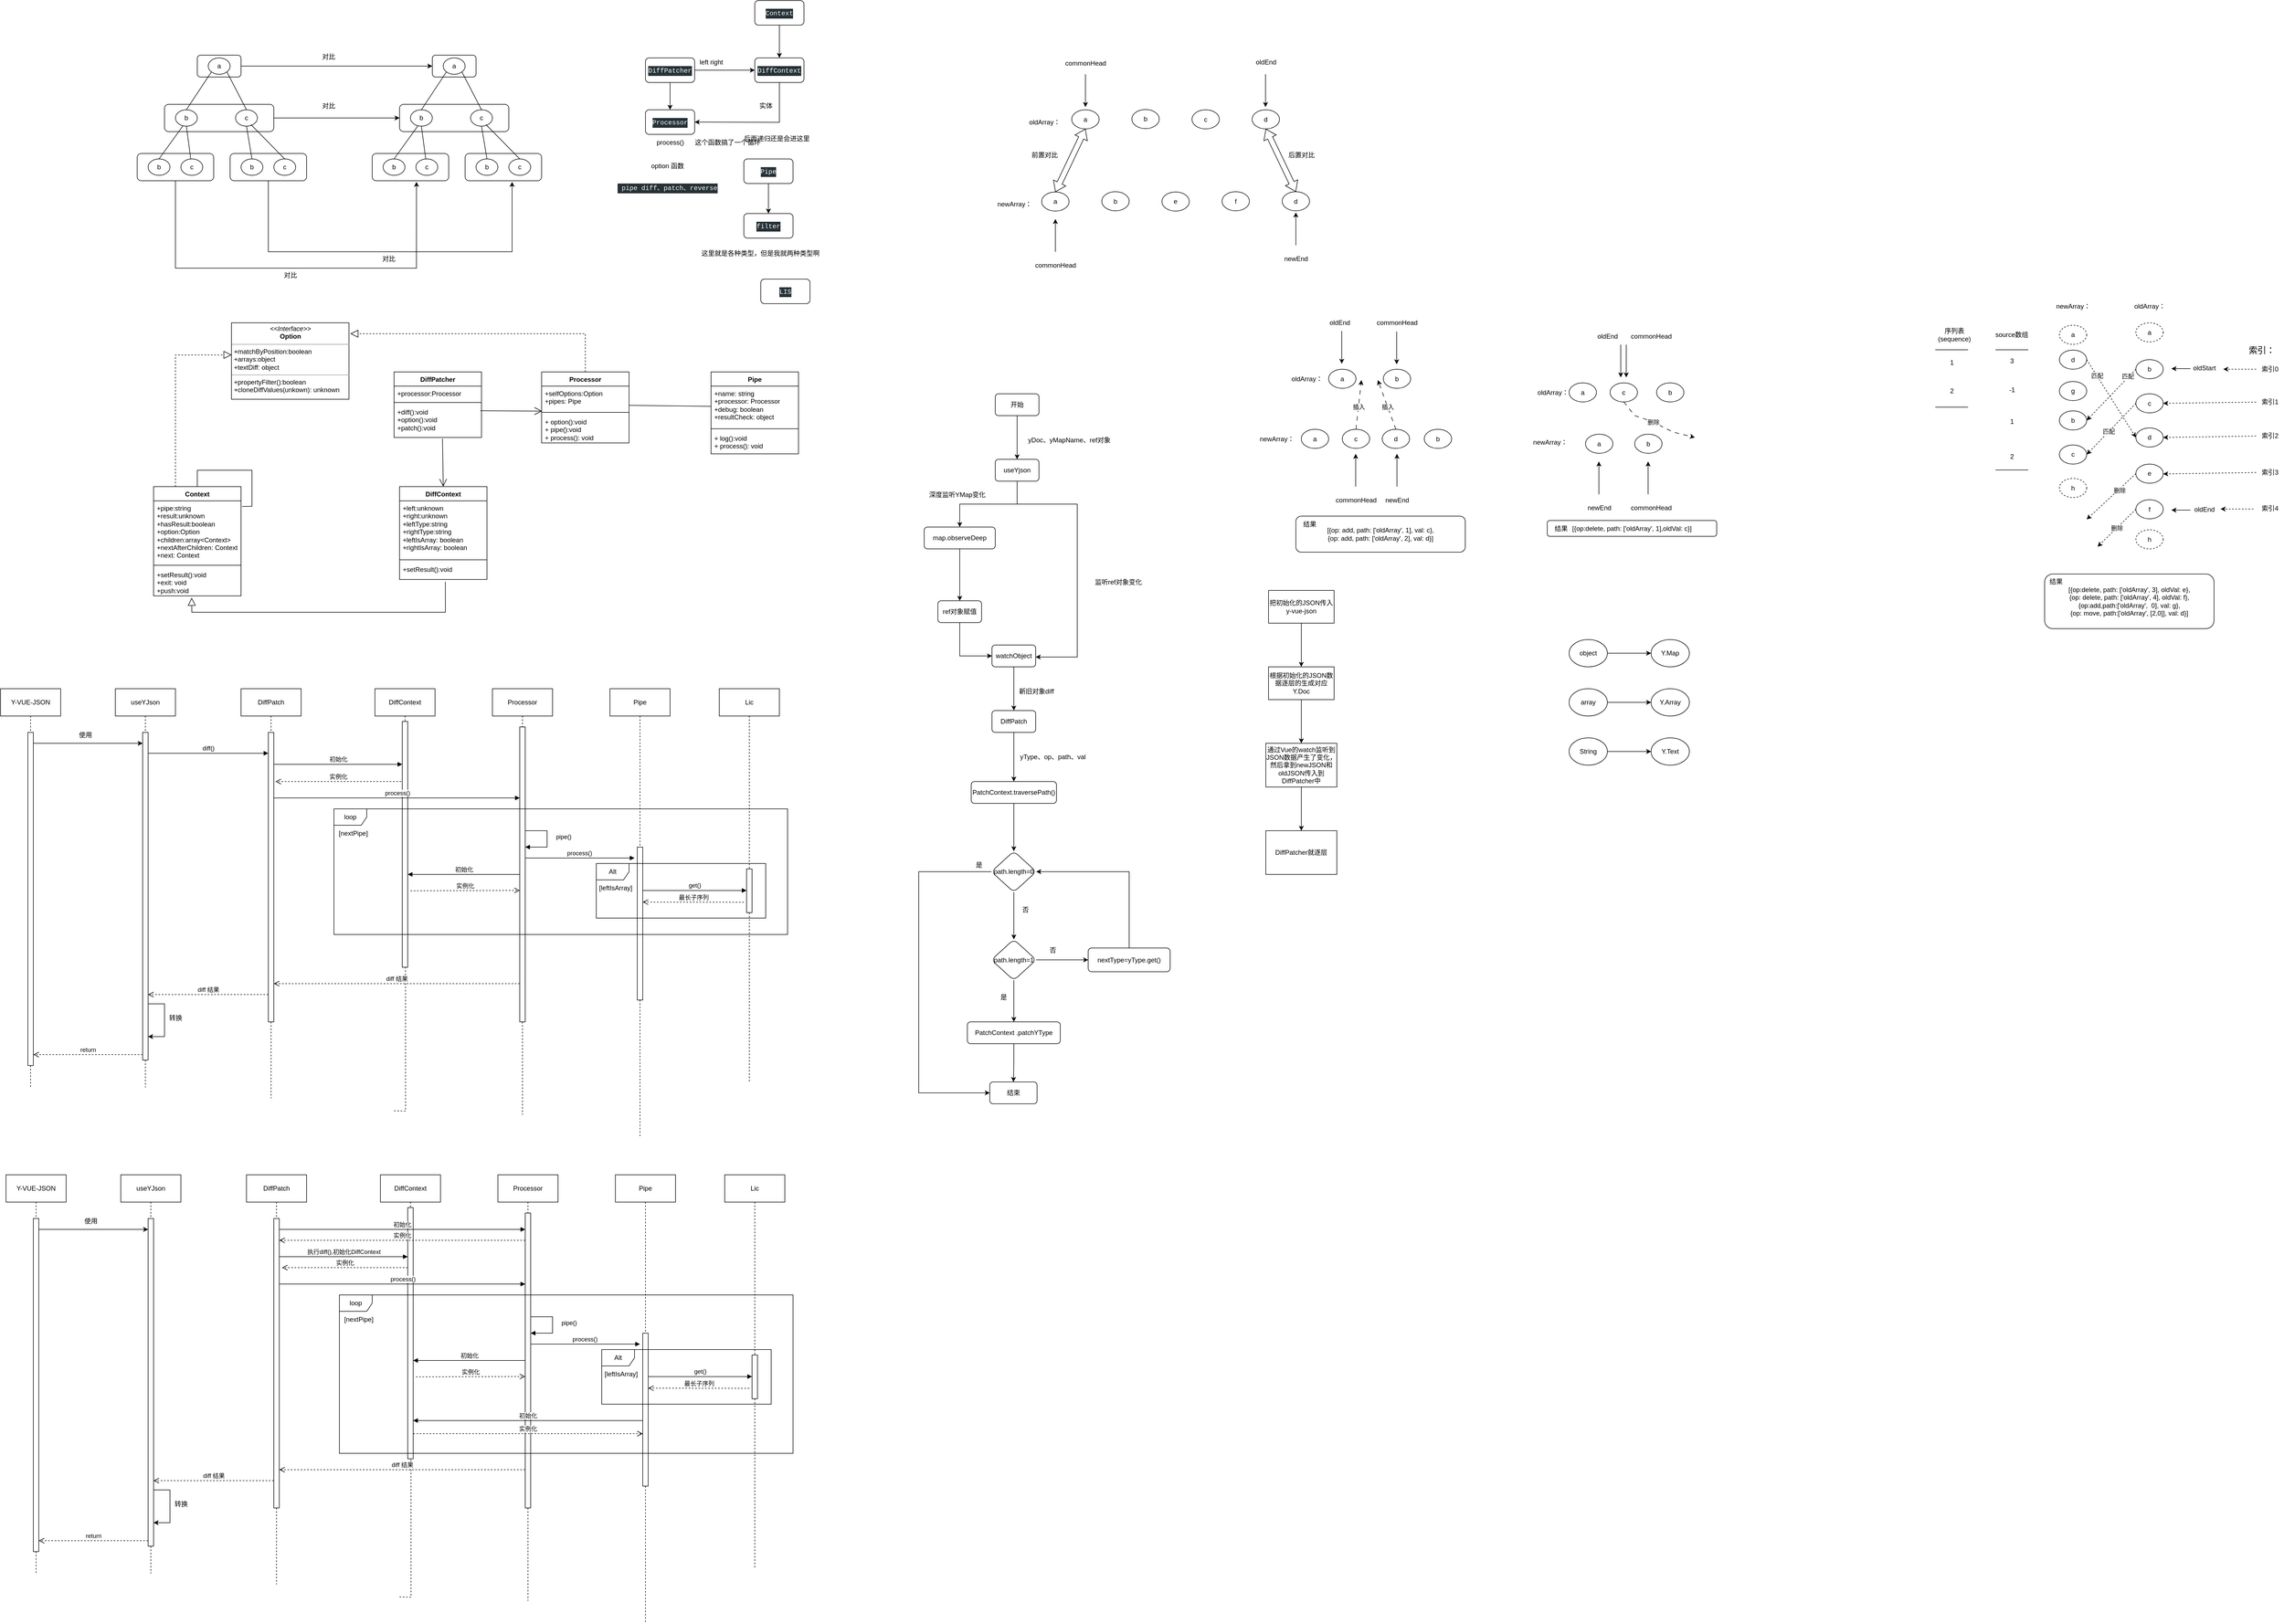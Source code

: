 <mxfile version="24.0.6" type="github">
  <diagram name="第 1 页" id="3i5quWv0bU5IGpumJyaY">
    <mxGraphModel dx="2190" dy="866" grid="1" gridSize="10" guides="1" tooltips="1" connect="1" arrows="1" fold="1" page="1" pageScale="1" pageWidth="827" pageHeight="1169" math="0" shadow="0">
      <root>
        <mxCell id="0" />
        <mxCell id="1" parent="0" />
        <mxCell id="fYwRYV9S0SB4P0WBLitj-20" value="" style="rounded=1;whiteSpace=wrap;html=1;" parent="1" vertex="1">
          <mxGeometry x="120" y="130" width="80" height="40" as="geometry" />
        </mxCell>
        <mxCell id="fYwRYV9S0SB4P0WBLitj-22" value="" style="rounded=1;whiteSpace=wrap;html=1;" parent="1" vertex="1">
          <mxGeometry x="60" y="220" width="200" height="50" as="geometry" />
        </mxCell>
        <mxCell id="fYwRYV9S0SB4P0WBLitj-10" value="a" style="ellipse;whiteSpace=wrap;html=1;" parent="1" vertex="1">
          <mxGeometry x="140" y="135" width="40" height="30" as="geometry" />
        </mxCell>
        <mxCell id="fYwRYV9S0SB4P0WBLitj-11" value="b" style="ellipse;whiteSpace=wrap;html=1;" parent="1" vertex="1">
          <mxGeometry x="80" y="230" width="40" height="30" as="geometry" />
        </mxCell>
        <mxCell id="fYwRYV9S0SB4P0WBLitj-12" value="c" style="ellipse;whiteSpace=wrap;html=1;" parent="1" vertex="1">
          <mxGeometry x="190" y="230" width="40" height="30" as="geometry" />
        </mxCell>
        <mxCell id="fYwRYV9S0SB4P0WBLitj-24" value="" style="rounded=1;whiteSpace=wrap;html=1;" parent="1" vertex="1">
          <mxGeometry x="10" y="310" width="140" height="50" as="geometry" />
        </mxCell>
        <mxCell id="fYwRYV9S0SB4P0WBLitj-25" value="b" style="ellipse;whiteSpace=wrap;html=1;" parent="1" vertex="1">
          <mxGeometry x="30" y="320" width="40" height="30" as="geometry" />
        </mxCell>
        <mxCell id="fYwRYV9S0SB4P0WBLitj-26" value="c" style="ellipse;whiteSpace=wrap;html=1;" parent="1" vertex="1">
          <mxGeometry x="90" y="320" width="40" height="30" as="geometry" />
        </mxCell>
        <mxCell id="fYwRYV9S0SB4P0WBLitj-27" value="" style="rounded=1;whiteSpace=wrap;html=1;" parent="1" vertex="1">
          <mxGeometry x="180" y="310" width="140" height="50" as="geometry" />
        </mxCell>
        <mxCell id="fYwRYV9S0SB4P0WBLitj-28" value="b" style="ellipse;whiteSpace=wrap;html=1;" parent="1" vertex="1">
          <mxGeometry x="200" y="320" width="40" height="30" as="geometry" />
        </mxCell>
        <mxCell id="fYwRYV9S0SB4P0WBLitj-29" value="c" style="ellipse;whiteSpace=wrap;html=1;" parent="1" vertex="1">
          <mxGeometry x="260" y="320" width="40" height="30" as="geometry" />
        </mxCell>
        <mxCell id="fYwRYV9S0SB4P0WBLitj-30" value="" style="endArrow=none;html=1;rounded=0;exitX=0.5;exitY=0;exitDx=0;exitDy=0;entryX=0;entryY=1;entryDx=0;entryDy=0;" parent="1" source="fYwRYV9S0SB4P0WBLitj-11" target="fYwRYV9S0SB4P0WBLitj-10" edge="1">
          <mxGeometry width="50" height="50" relative="1" as="geometry">
            <mxPoint x="390" y="340" as="sourcePoint" />
            <mxPoint x="440" y="290" as="targetPoint" />
          </mxGeometry>
        </mxCell>
        <mxCell id="fYwRYV9S0SB4P0WBLitj-31" value="" style="endArrow=none;html=1;rounded=0;exitX=0.5;exitY=0;exitDx=0;exitDy=0;entryX=1;entryY=1;entryDx=0;entryDy=0;" parent="1" source="fYwRYV9S0SB4P0WBLitj-12" target="fYwRYV9S0SB4P0WBLitj-10" edge="1">
          <mxGeometry width="50" height="50" relative="1" as="geometry">
            <mxPoint x="110" y="240" as="sourcePoint" />
            <mxPoint x="156" y="171" as="targetPoint" />
          </mxGeometry>
        </mxCell>
        <mxCell id="fYwRYV9S0SB4P0WBLitj-32" value="" style="endArrow=none;html=1;rounded=0;exitX=0.5;exitY=0;exitDx=0;exitDy=0;entryX=0.35;entryY=0.967;entryDx=0;entryDy=0;entryPerimeter=0;" parent="1" source="fYwRYV9S0SB4P0WBLitj-25" target="fYwRYV9S0SB4P0WBLitj-11" edge="1">
          <mxGeometry width="50" height="50" relative="1" as="geometry">
            <mxPoint x="120" y="250" as="sourcePoint" />
            <mxPoint x="166" y="181" as="targetPoint" />
          </mxGeometry>
        </mxCell>
        <mxCell id="fYwRYV9S0SB4P0WBLitj-33" value="" style="endArrow=none;html=1;rounded=0;entryX=0.5;entryY=1;entryDx=0;entryDy=0;" parent="1" source="fYwRYV9S0SB4P0WBLitj-26" target="fYwRYV9S0SB4P0WBLitj-11" edge="1">
          <mxGeometry width="50" height="50" relative="1" as="geometry">
            <mxPoint x="130" y="260" as="sourcePoint" />
            <mxPoint x="176" y="191" as="targetPoint" />
          </mxGeometry>
        </mxCell>
        <mxCell id="fYwRYV9S0SB4P0WBLitj-35" value="" style="endArrow=none;html=1;rounded=0;exitX=0.5;exitY=0;exitDx=0;exitDy=0;entryX=0.7;entryY=0.9;entryDx=0;entryDy=0;entryPerimeter=0;" parent="1" source="fYwRYV9S0SB4P0WBLitj-29" target="fYwRYV9S0SB4P0WBLitj-12" edge="1">
          <mxGeometry width="50" height="50" relative="1" as="geometry">
            <mxPoint x="140" y="270" as="sourcePoint" />
            <mxPoint x="186" y="201" as="targetPoint" />
          </mxGeometry>
        </mxCell>
        <mxCell id="fYwRYV9S0SB4P0WBLitj-36" value="" style="endArrow=none;html=1;rounded=0;exitX=0.5;exitY=0;exitDx=0;exitDy=0;entryX=0.5;entryY=1;entryDx=0;entryDy=0;" parent="1" source="fYwRYV9S0SB4P0WBLitj-28" target="fYwRYV9S0SB4P0WBLitj-12" edge="1">
          <mxGeometry width="50" height="50" relative="1" as="geometry">
            <mxPoint x="150" y="280" as="sourcePoint" />
            <mxPoint x="196" y="211" as="targetPoint" />
          </mxGeometry>
        </mxCell>
        <mxCell id="fYwRYV9S0SB4P0WBLitj-37" value="" style="rounded=1;whiteSpace=wrap;html=1;" parent="1" vertex="1">
          <mxGeometry x="550" y="130" width="80" height="40" as="geometry" />
        </mxCell>
        <mxCell id="fYwRYV9S0SB4P0WBLitj-38" value="" style="rounded=1;whiteSpace=wrap;html=1;" parent="1" vertex="1">
          <mxGeometry x="490" y="220" width="200" height="50" as="geometry" />
        </mxCell>
        <mxCell id="fYwRYV9S0SB4P0WBLitj-39" value="a" style="ellipse;whiteSpace=wrap;html=1;" parent="1" vertex="1">
          <mxGeometry x="570" y="135" width="40" height="30" as="geometry" />
        </mxCell>
        <mxCell id="fYwRYV9S0SB4P0WBLitj-40" value="b" style="ellipse;whiteSpace=wrap;html=1;" parent="1" vertex="1">
          <mxGeometry x="510" y="230" width="40" height="30" as="geometry" />
        </mxCell>
        <mxCell id="fYwRYV9S0SB4P0WBLitj-41" value="c" style="ellipse;whiteSpace=wrap;html=1;" parent="1" vertex="1">
          <mxGeometry x="620" y="230" width="40" height="30" as="geometry" />
        </mxCell>
        <mxCell id="fYwRYV9S0SB4P0WBLitj-42" value="" style="rounded=1;whiteSpace=wrap;html=1;" parent="1" vertex="1">
          <mxGeometry x="440" y="310" width="140" height="50" as="geometry" />
        </mxCell>
        <mxCell id="fYwRYV9S0SB4P0WBLitj-43" value="b" style="ellipse;whiteSpace=wrap;html=1;" parent="1" vertex="1">
          <mxGeometry x="460" y="320" width="40" height="30" as="geometry" />
        </mxCell>
        <mxCell id="fYwRYV9S0SB4P0WBLitj-44" value="c" style="ellipse;whiteSpace=wrap;html=1;" parent="1" vertex="1">
          <mxGeometry x="520" y="320" width="40" height="30" as="geometry" />
        </mxCell>
        <mxCell id="fYwRYV9S0SB4P0WBLitj-45" value="" style="rounded=1;whiteSpace=wrap;html=1;" parent="1" vertex="1">
          <mxGeometry x="610" y="310" width="140" height="50" as="geometry" />
        </mxCell>
        <mxCell id="fYwRYV9S0SB4P0WBLitj-46" value="b" style="ellipse;whiteSpace=wrap;html=1;" parent="1" vertex="1">
          <mxGeometry x="630" y="320" width="40" height="30" as="geometry" />
        </mxCell>
        <mxCell id="fYwRYV9S0SB4P0WBLitj-47" value="c" style="ellipse;whiteSpace=wrap;html=1;" parent="1" vertex="1">
          <mxGeometry x="690" y="320" width="40" height="30" as="geometry" />
        </mxCell>
        <mxCell id="fYwRYV9S0SB4P0WBLitj-48" value="" style="endArrow=none;html=1;rounded=0;exitX=0.5;exitY=0;exitDx=0;exitDy=0;entryX=0;entryY=1;entryDx=0;entryDy=0;" parent="1" source="fYwRYV9S0SB4P0WBLitj-40" target="fYwRYV9S0SB4P0WBLitj-39" edge="1">
          <mxGeometry width="50" height="50" relative="1" as="geometry">
            <mxPoint x="820" y="340" as="sourcePoint" />
            <mxPoint x="870" y="290" as="targetPoint" />
          </mxGeometry>
        </mxCell>
        <mxCell id="fYwRYV9S0SB4P0WBLitj-49" value="" style="endArrow=none;html=1;rounded=0;exitX=0.5;exitY=0;exitDx=0;exitDy=0;entryX=1;entryY=1;entryDx=0;entryDy=0;" parent="1" source="fYwRYV9S0SB4P0WBLitj-41" target="fYwRYV9S0SB4P0WBLitj-39" edge="1">
          <mxGeometry width="50" height="50" relative="1" as="geometry">
            <mxPoint x="540" y="240" as="sourcePoint" />
            <mxPoint x="586" y="171" as="targetPoint" />
          </mxGeometry>
        </mxCell>
        <mxCell id="fYwRYV9S0SB4P0WBLitj-50" value="" style="endArrow=none;html=1;rounded=0;exitX=0.5;exitY=0;exitDx=0;exitDy=0;entryX=0.35;entryY=0.967;entryDx=0;entryDy=0;entryPerimeter=0;" parent="1" source="fYwRYV9S0SB4P0WBLitj-43" target="fYwRYV9S0SB4P0WBLitj-40" edge="1">
          <mxGeometry width="50" height="50" relative="1" as="geometry">
            <mxPoint x="550" y="250" as="sourcePoint" />
            <mxPoint x="596" y="181" as="targetPoint" />
          </mxGeometry>
        </mxCell>
        <mxCell id="fYwRYV9S0SB4P0WBLitj-51" value="" style="endArrow=none;html=1;rounded=0;entryX=0.5;entryY=1;entryDx=0;entryDy=0;" parent="1" source="fYwRYV9S0SB4P0WBLitj-44" target="fYwRYV9S0SB4P0WBLitj-40" edge="1">
          <mxGeometry width="50" height="50" relative="1" as="geometry">
            <mxPoint x="560" y="260" as="sourcePoint" />
            <mxPoint x="606" y="191" as="targetPoint" />
          </mxGeometry>
        </mxCell>
        <mxCell id="fYwRYV9S0SB4P0WBLitj-52" value="" style="endArrow=none;html=1;rounded=0;exitX=0.5;exitY=0;exitDx=0;exitDy=0;entryX=0.7;entryY=0.9;entryDx=0;entryDy=0;entryPerimeter=0;" parent="1" source="fYwRYV9S0SB4P0WBLitj-47" target="fYwRYV9S0SB4P0WBLitj-41" edge="1">
          <mxGeometry width="50" height="50" relative="1" as="geometry">
            <mxPoint x="570" y="270" as="sourcePoint" />
            <mxPoint x="616" y="201" as="targetPoint" />
          </mxGeometry>
        </mxCell>
        <mxCell id="fYwRYV9S0SB4P0WBLitj-53" value="" style="endArrow=none;html=1;rounded=0;exitX=0.5;exitY=0;exitDx=0;exitDy=0;entryX=0.5;entryY=1;entryDx=0;entryDy=0;" parent="1" source="fYwRYV9S0SB4P0WBLitj-46" target="fYwRYV9S0SB4P0WBLitj-41" edge="1">
          <mxGeometry width="50" height="50" relative="1" as="geometry">
            <mxPoint x="580" y="280" as="sourcePoint" />
            <mxPoint x="626" y="211" as="targetPoint" />
          </mxGeometry>
        </mxCell>
        <mxCell id="fYwRYV9S0SB4P0WBLitj-54" value="" style="endArrow=classic;html=1;rounded=0;exitX=1;exitY=0.5;exitDx=0;exitDy=0;entryX=0;entryY=0.5;entryDx=0;entryDy=0;" parent="1" source="fYwRYV9S0SB4P0WBLitj-20" target="fYwRYV9S0SB4P0WBLitj-37" edge="1">
          <mxGeometry width="50" height="50" relative="1" as="geometry">
            <mxPoint x="390" y="340" as="sourcePoint" />
            <mxPoint x="440" y="290" as="targetPoint" />
          </mxGeometry>
        </mxCell>
        <mxCell id="fYwRYV9S0SB4P0WBLitj-55" value="对比" style="text;html=1;align=center;verticalAlign=middle;resizable=0;points=[];autosize=1;strokeColor=none;fillColor=none;" parent="1" vertex="1">
          <mxGeometry x="335" y="118" width="50" height="30" as="geometry" />
        </mxCell>
        <mxCell id="fYwRYV9S0SB4P0WBLitj-56" value="" style="endArrow=classic;html=1;rounded=0;exitX=1;exitY=0.5;exitDx=0;exitDy=0;entryX=0;entryY=0.5;entryDx=0;entryDy=0;" parent="1" source="fYwRYV9S0SB4P0WBLitj-22" target="fYwRYV9S0SB4P0WBLitj-38" edge="1">
          <mxGeometry width="50" height="50" relative="1" as="geometry">
            <mxPoint x="390" y="340" as="sourcePoint" />
            <mxPoint x="440" y="290" as="targetPoint" />
          </mxGeometry>
        </mxCell>
        <mxCell id="fYwRYV9S0SB4P0WBLitj-57" value="对比" style="text;html=1;align=center;verticalAlign=middle;resizable=0;points=[];autosize=1;strokeColor=none;fillColor=none;" parent="1" vertex="1">
          <mxGeometry x="335" y="208" width="50" height="30" as="geometry" />
        </mxCell>
        <mxCell id="fYwRYV9S0SB4P0WBLitj-58" value="" style="endArrow=classic;html=1;rounded=0;exitX=0.5;exitY=1;exitDx=0;exitDy=0;entryX=0.579;entryY=1.04;entryDx=0;entryDy=0;entryPerimeter=0;" parent="1" source="fYwRYV9S0SB4P0WBLitj-24" target="fYwRYV9S0SB4P0WBLitj-42" edge="1">
          <mxGeometry width="50" height="50" relative="1" as="geometry">
            <mxPoint x="390" y="340" as="sourcePoint" />
            <mxPoint x="480" y="490" as="targetPoint" />
            <Array as="points">
              <mxPoint x="80" y="520" />
              <mxPoint x="521" y="520" />
            </Array>
          </mxGeometry>
        </mxCell>
        <mxCell id="fYwRYV9S0SB4P0WBLitj-59" value="对比" style="text;html=1;align=center;verticalAlign=middle;resizable=0;points=[];autosize=1;strokeColor=none;fillColor=none;" parent="1" vertex="1">
          <mxGeometry x="265" y="518" width="50" height="30" as="geometry" />
        </mxCell>
        <mxCell id="fYwRYV9S0SB4P0WBLitj-60" value="" style="endArrow=classic;html=1;rounded=0;exitX=0.5;exitY=1;exitDx=0;exitDy=0;entryX=0.614;entryY=1.04;entryDx=0;entryDy=0;entryPerimeter=0;" parent="1" source="fYwRYV9S0SB4P0WBLitj-27" target="fYwRYV9S0SB4P0WBLitj-45" edge="1">
          <mxGeometry width="50" height="50" relative="1" as="geometry">
            <mxPoint x="390" y="340" as="sourcePoint" />
            <mxPoint x="440" y="290" as="targetPoint" />
            <Array as="points">
              <mxPoint x="250" y="490" />
              <mxPoint x="696" y="490" />
            </Array>
          </mxGeometry>
        </mxCell>
        <mxCell id="fYwRYV9S0SB4P0WBLitj-62" value="对比" style="text;html=1;align=center;verticalAlign=middle;resizable=0;points=[];autosize=1;strokeColor=none;fillColor=none;" parent="1" vertex="1">
          <mxGeometry x="445" y="488" width="50" height="30" as="geometry" />
        </mxCell>
        <mxCell id="k2Uv6infok-gGlRgSx6w-5" value="" style="edgeStyle=orthogonalEdgeStyle;rounded=0;orthogonalLoop=1;jettySize=auto;html=1;" parent="1" source="k2Uv6infok-gGlRgSx6w-1" target="k2Uv6infok-gGlRgSx6w-2" edge="1">
          <mxGeometry relative="1" as="geometry" />
        </mxCell>
        <mxCell id="k2Uv6infok-gGlRgSx6w-10" value="" style="edgeStyle=orthogonalEdgeStyle;rounded=0;orthogonalLoop=1;jettySize=auto;html=1;" parent="1" source="k2Uv6infok-gGlRgSx6w-1" target="k2Uv6infok-gGlRgSx6w-9" edge="1">
          <mxGeometry relative="1" as="geometry" />
        </mxCell>
        <mxCell id="k2Uv6infok-gGlRgSx6w-1" value="&lt;div style=&quot;color: rgb(242, 255, 252); background-color: rgb(39, 49, 54); font-family: Menlo, Monaco, &amp;quot;Courier New&amp;quot;, monospace; line-height: 18px;&quot;&gt;DiffPatcher&lt;/div&gt;" style="rounded=1;whiteSpace=wrap;html=1;" parent="1" vertex="1">
          <mxGeometry x="940" y="135" width="90" height="45" as="geometry" />
        </mxCell>
        <mxCell id="k2Uv6infok-gGlRgSx6w-2" value="&lt;div style=&quot;color: rgb(242, 255, 252); background-color: rgb(39, 49, 54); font-family: Menlo, Monaco, &amp;quot;Courier New&amp;quot;, monospace; line-height: 18px;&quot;&gt;&lt;div style=&quot;line-height: 18px;&quot;&gt;DiffContext&lt;/div&gt;&lt;/div&gt;" style="rounded=1;whiteSpace=wrap;html=1;" parent="1" vertex="1">
          <mxGeometry x="1140" y="135" width="90" height="45" as="geometry" />
        </mxCell>
        <mxCell id="k2Uv6infok-gGlRgSx6w-6" value="left right" style="text;html=1;align=center;verticalAlign=middle;resizable=0;points=[];autosize=1;strokeColor=none;fillColor=none;" parent="1" vertex="1">
          <mxGeometry x="1025" y="128" width="70" height="30" as="geometry" />
        </mxCell>
        <mxCell id="k2Uv6infok-gGlRgSx6w-8" value="" style="edgeStyle=orthogonalEdgeStyle;rounded=0;orthogonalLoop=1;jettySize=auto;html=1;" parent="1" source="k2Uv6infok-gGlRgSx6w-7" target="k2Uv6infok-gGlRgSx6w-2" edge="1">
          <mxGeometry relative="1" as="geometry" />
        </mxCell>
        <mxCell id="k2Uv6infok-gGlRgSx6w-7" value="&lt;div style=&quot;color: rgb(242, 255, 252); background-color: rgb(39, 49, 54); font-family: Menlo, Monaco, &amp;quot;Courier New&amp;quot;, monospace; line-height: 18px;&quot;&gt;&lt;div style=&quot;line-height: 18px;&quot;&gt;&lt;div style=&quot;line-height: 18px;&quot;&gt;Context&lt;/div&gt;&lt;/div&gt;&lt;/div&gt;" style="rounded=1;whiteSpace=wrap;html=1;" parent="1" vertex="1">
          <mxGeometry x="1140" y="30" width="90" height="45" as="geometry" />
        </mxCell>
        <mxCell id="k2Uv6infok-gGlRgSx6w-9" value="&lt;div style=&quot;color: rgb(242, 255, 252); background-color: rgb(39, 49, 54); font-family: Menlo, Monaco, &amp;quot;Courier New&amp;quot;, monospace; line-height: 18px;&quot;&gt;&lt;div style=&quot;line-height: 18px;&quot;&gt;Processor&lt;/div&gt;&lt;/div&gt;" style="rounded=1;whiteSpace=wrap;html=1;" parent="1" vertex="1">
          <mxGeometry x="940" y="230" width="90" height="45" as="geometry" />
        </mxCell>
        <mxCell id="k2Uv6infok-gGlRgSx6w-13" value="process()" style="text;html=1;align=center;verticalAlign=middle;resizable=0;points=[];autosize=1;strokeColor=none;fillColor=none;" parent="1" vertex="1">
          <mxGeometry x="950" y="275" width="70" height="30" as="geometry" />
        </mxCell>
        <mxCell id="k2Uv6infok-gGlRgSx6w-14" value="" style="endArrow=classic;html=1;rounded=0;exitX=0.5;exitY=1;exitDx=0;exitDy=0;entryX=1;entryY=0.5;entryDx=0;entryDy=0;" parent="1" source="k2Uv6infok-gGlRgSx6w-2" target="k2Uv6infok-gGlRgSx6w-9" edge="1">
          <mxGeometry width="50" height="50" relative="1" as="geometry">
            <mxPoint x="850" y="340" as="sourcePoint" />
            <mxPoint x="900" y="290" as="targetPoint" />
            <Array as="points">
              <mxPoint x="1185" y="253" />
            </Array>
          </mxGeometry>
        </mxCell>
        <mxCell id="k2Uv6infok-gGlRgSx6w-15" value="实体" style="text;html=1;align=center;verticalAlign=middle;resizable=0;points=[];autosize=1;strokeColor=none;fillColor=none;" parent="1" vertex="1">
          <mxGeometry x="1135" y="208" width="50" height="30" as="geometry" />
        </mxCell>
        <mxCell id="k2Uv6infok-gGlRgSx6w-16" value="option 函数" style="text;html=1;align=center;verticalAlign=middle;resizable=0;points=[];autosize=1;strokeColor=none;fillColor=none;" parent="1" vertex="1">
          <mxGeometry x="940" y="318" width="80" height="30" as="geometry" />
        </mxCell>
        <mxCell id="k2Uv6infok-gGlRgSx6w-17" value="&lt;div style=&quot;color: rgb(242, 255, 252); background-color: rgb(39, 49, 54); font-family: Menlo, Monaco, &amp;quot;Courier New&amp;quot;, monospace; line-height: 18px;&quot;&gt;&amp;nbsp;pipe diff、patch、reverse&lt;/div&gt;" style="text;html=1;align=center;verticalAlign=middle;resizable=0;points=[];autosize=1;strokeColor=none;fillColor=none;" parent="1" vertex="1">
          <mxGeometry x="875" y="358" width="210" height="30" as="geometry" />
        </mxCell>
        <mxCell id="k2Uv6infok-gGlRgSx6w-20" value="" style="edgeStyle=orthogonalEdgeStyle;rounded=0;orthogonalLoop=1;jettySize=auto;html=1;" parent="1" source="k2Uv6infok-gGlRgSx6w-18" target="k2Uv6infok-gGlRgSx6w-19" edge="1">
          <mxGeometry relative="1" as="geometry" />
        </mxCell>
        <mxCell id="k2Uv6infok-gGlRgSx6w-18" value="&lt;div style=&quot;color: rgb(242, 255, 252); background-color: rgb(39, 49, 54); font-family: Menlo, Monaco, &amp;quot;Courier New&amp;quot;, monospace; line-height: 18px;&quot;&gt;&lt;div style=&quot;line-height: 18px;&quot;&gt;&lt;div style=&quot;line-height: 18px;&quot;&gt;Pipe&lt;/div&gt;&lt;/div&gt;&lt;/div&gt;" style="rounded=1;whiteSpace=wrap;html=1;" parent="1" vertex="1">
          <mxGeometry x="1120" y="320" width="90" height="45" as="geometry" />
        </mxCell>
        <mxCell id="k2Uv6infok-gGlRgSx6w-19" value="&lt;div style=&quot;color: rgb(242, 255, 252); background-color: rgb(39, 49, 54); font-family: Menlo, Monaco, &amp;quot;Courier New&amp;quot;, monospace; line-height: 18px;&quot;&gt;&lt;div style=&quot;line-height: 18px;&quot;&gt;&lt;div style=&quot;line-height: 18px;&quot;&gt;&lt;div style=&quot;line-height: 18px;&quot;&gt;filter&lt;/div&gt;&lt;/div&gt;&lt;/div&gt;&lt;/div&gt;" style="rounded=1;whiteSpace=wrap;html=1;" parent="1" vertex="1">
          <mxGeometry x="1120" y="420" width="90" height="45" as="geometry" />
        </mxCell>
        <mxCell id="k2Uv6infok-gGlRgSx6w-21" value="这里就是各种类型，但是我就两种类型啊" style="text;html=1;align=center;verticalAlign=middle;resizable=0;points=[];autosize=1;strokeColor=none;fillColor=none;" parent="1" vertex="1">
          <mxGeometry x="1030" y="478" width="240" height="30" as="geometry" />
        </mxCell>
        <mxCell id="k2Uv6infok-gGlRgSx6w-23" value="这个函数搞了一个循环" style="text;html=1;align=center;verticalAlign=middle;resizable=0;points=[];autosize=1;strokeColor=none;fillColor=none;" parent="1" vertex="1">
          <mxGeometry x="1020" y="275" width="140" height="30" as="geometry" />
        </mxCell>
        <mxCell id="k2Uv6infok-gGlRgSx6w-24" value="后面递归还是会进这里" style="text;html=1;align=center;verticalAlign=middle;resizable=0;points=[];autosize=1;strokeColor=none;fillColor=none;" parent="1" vertex="1">
          <mxGeometry x="1110" y="268" width="140" height="30" as="geometry" />
        </mxCell>
        <mxCell id="k2Uv6infok-gGlRgSx6w-25" value="&lt;div style=&quot;color: rgb(242, 255, 252); background-color: rgb(39, 49, 54); font-family: Menlo, Monaco, &amp;quot;Courier New&amp;quot;, monospace; line-height: 18px;&quot;&gt;&lt;div style=&quot;line-height: 18px;&quot;&gt;&lt;div style=&quot;line-height: 18px;&quot;&gt;LIS&lt;/div&gt;&lt;/div&gt;&lt;/div&gt;" style="rounded=1;whiteSpace=wrap;html=1;" parent="1" vertex="1">
          <mxGeometry x="1151" y="540" width="90" height="45" as="geometry" />
        </mxCell>
        <mxCell id="k2Uv6infok-gGlRgSx6w-39" value="DiffPatcher" style="swimlane;fontStyle=1;align=center;verticalAlign=top;childLayout=stackLayout;horizontal=1;startSize=26;horizontalStack=0;resizeParent=1;resizeParentMax=0;resizeLast=0;collapsible=1;marginBottom=0;whiteSpace=wrap;html=1;" parent="1" vertex="1">
          <mxGeometry x="480" y="710" width="160" height="120" as="geometry" />
        </mxCell>
        <mxCell id="k2Uv6infok-gGlRgSx6w-40" value="+processor:Processor" style="text;strokeColor=none;fillColor=none;align=left;verticalAlign=top;spacingLeft=4;spacingRight=4;overflow=hidden;rotatable=0;points=[[0,0.5],[1,0.5]];portConstraint=eastwest;whiteSpace=wrap;html=1;" parent="k2Uv6infok-gGlRgSx6w-39" vertex="1">
          <mxGeometry y="26" width="160" height="26" as="geometry" />
        </mxCell>
        <mxCell id="k2Uv6infok-gGlRgSx6w-41" value="" style="line;strokeWidth=1;fillColor=none;align=left;verticalAlign=middle;spacingTop=-1;spacingLeft=3;spacingRight=3;rotatable=0;labelPosition=right;points=[];portConstraint=eastwest;strokeColor=inherit;" parent="k2Uv6infok-gGlRgSx6w-39" vertex="1">
          <mxGeometry y="52" width="160" height="8" as="geometry" />
        </mxCell>
        <mxCell id="k2Uv6infok-gGlRgSx6w-42" value="+diff():void&lt;br&gt;+option():void&lt;br&gt;+patch&lt;span style=&quot;background-color: initial;&quot;&gt;():void&lt;/span&gt;" style="text;strokeColor=none;fillColor=none;align=left;verticalAlign=top;spacingLeft=4;spacingRight=4;overflow=hidden;rotatable=0;points=[[0,0.5],[1,0.5]];portConstraint=eastwest;whiteSpace=wrap;html=1;" parent="k2Uv6infok-gGlRgSx6w-39" vertex="1">
          <mxGeometry y="60" width="160" height="60" as="geometry" />
        </mxCell>
        <mxCell id="k2Uv6infok-gGlRgSx6w-43" value="Processor" style="swimlane;fontStyle=1;align=center;verticalAlign=top;childLayout=stackLayout;horizontal=1;startSize=26;horizontalStack=0;resizeParent=1;resizeParentMax=0;resizeLast=0;collapsible=1;marginBottom=0;whiteSpace=wrap;html=1;" parent="1" vertex="1">
          <mxGeometry x="750" y="710" width="160" height="130" as="geometry">
            <mxRectangle x="840" y="680" width="100" height="30" as="alternateBounds" />
          </mxGeometry>
        </mxCell>
        <mxCell id="k2Uv6infok-gGlRgSx6w-44" value="+selfOptions:Option&lt;br&gt;+pipes&lt;span style=&quot;background-color: initial;&quot;&gt;:&amp;nbsp;&lt;/span&gt;Pipe" style="text;strokeColor=none;fillColor=none;align=left;verticalAlign=top;spacingLeft=4;spacingRight=4;overflow=hidden;rotatable=0;points=[[0,0.5],[1,0.5]];portConstraint=eastwest;whiteSpace=wrap;html=1;" parent="k2Uv6infok-gGlRgSx6w-43" vertex="1">
          <mxGeometry y="26" width="160" height="44" as="geometry" />
        </mxCell>
        <mxCell id="k2Uv6infok-gGlRgSx6w-45" value="" style="line;strokeWidth=1;fillColor=none;align=left;verticalAlign=middle;spacingTop=-1;spacingLeft=3;spacingRight=3;rotatable=0;labelPosition=right;points=[];portConstraint=eastwest;strokeColor=inherit;" parent="k2Uv6infok-gGlRgSx6w-43" vertex="1">
          <mxGeometry y="70" width="160" height="8" as="geometry" />
        </mxCell>
        <mxCell id="k2Uv6infok-gGlRgSx6w-46" value="+ option():void&lt;br&gt;+ pipe&lt;span style=&quot;background-color: initial;&quot;&gt;():void&lt;/span&gt;&lt;br&gt;+ process&lt;span style=&quot;background-color: initial;&quot;&gt;(): void&lt;/span&gt;" style="text;strokeColor=none;fillColor=none;align=left;verticalAlign=top;spacingLeft=4;spacingRight=4;overflow=hidden;rotatable=0;points=[[0,0.5],[1,0.5]];portConstraint=eastwest;whiteSpace=wrap;html=1;" parent="k2Uv6infok-gGlRgSx6w-43" vertex="1">
          <mxGeometry y="78" width="160" height="52" as="geometry" />
        </mxCell>
        <mxCell id="k2Uv6infok-gGlRgSx6w-47" value="DiffContext" style="swimlane;fontStyle=1;align=center;verticalAlign=top;childLayout=stackLayout;horizontal=1;startSize=26;horizontalStack=0;resizeParent=1;resizeParentMax=0;resizeLast=0;collapsible=1;marginBottom=0;whiteSpace=wrap;html=1;" parent="1" vertex="1">
          <mxGeometry x="490" y="920" width="160" height="170" as="geometry" />
        </mxCell>
        <mxCell id="k2Uv6infok-gGlRgSx6w-48" value="+left:unknown&lt;br&gt;+right&lt;span style=&quot;background-color: initial;&quot;&gt;:unknown&lt;/span&gt;&lt;br&gt;+leftType&lt;span style=&quot;background-color: initial;&quot;&gt;:string&lt;/span&gt;&lt;br&gt;+rightType:string&lt;br&gt;+leftIsArray: boolean&lt;br&gt;&lt;span style=&quot;border-color: var(--border-color); background-color: initial;&quot;&gt;+rightIsArray: boolean&lt;/span&gt;&lt;span style=&quot;background-color: initial;&quot;&gt;&lt;br&gt;&lt;/span&gt;" style="text;strokeColor=none;fillColor=none;align=left;verticalAlign=top;spacingLeft=4;spacingRight=4;overflow=hidden;rotatable=0;points=[[0,0.5],[1,0.5]];portConstraint=eastwest;whiteSpace=wrap;html=1;" parent="k2Uv6infok-gGlRgSx6w-47" vertex="1">
          <mxGeometry y="26" width="160" height="104" as="geometry" />
        </mxCell>
        <mxCell id="k2Uv6infok-gGlRgSx6w-49" value="" style="line;strokeWidth=1;fillColor=none;align=left;verticalAlign=middle;spacingTop=-1;spacingLeft=3;spacingRight=3;rotatable=0;labelPosition=right;points=[];portConstraint=eastwest;strokeColor=inherit;" parent="k2Uv6infok-gGlRgSx6w-47" vertex="1">
          <mxGeometry y="130" width="160" height="8" as="geometry" />
        </mxCell>
        <mxCell id="k2Uv6infok-gGlRgSx6w-50" value="+setResult&lt;span style=&quot;background-color: initial;&quot;&gt;():void&lt;/span&gt;&lt;br&gt;" style="text;strokeColor=none;fillColor=none;align=left;verticalAlign=top;spacingLeft=4;spacingRight=4;overflow=hidden;rotatable=0;points=[[0,0.5],[1,0.5]];portConstraint=eastwest;whiteSpace=wrap;html=1;" parent="k2Uv6infok-gGlRgSx6w-47" vertex="1">
          <mxGeometry y="138" width="160" height="32" as="geometry" />
        </mxCell>
        <mxCell id="k2Uv6infok-gGlRgSx6w-55" value="Context" style="swimlane;fontStyle=1;align=center;verticalAlign=top;childLayout=stackLayout;horizontal=1;startSize=26;horizontalStack=0;resizeParent=1;resizeParentMax=0;resizeLast=0;collapsible=1;marginBottom=0;whiteSpace=wrap;html=1;" parent="1" vertex="1">
          <mxGeometry x="40" y="920" width="160" height="200" as="geometry" />
        </mxCell>
        <mxCell id="k2Uv6infok-gGlRgSx6w-56" value="+pipe&lt;span style=&quot;background-color: initial;&quot;&gt;:string&lt;/span&gt;&lt;br&gt;+result&lt;span style=&quot;background-color: initial;&quot;&gt;:unknown&lt;/span&gt;&lt;br&gt;+hasResult:boolean&lt;br&gt;+option:Option&lt;br&gt;+children&lt;span style=&quot;background-color: initial;&quot;&gt;:array&amp;lt;Context&amp;gt;&lt;/span&gt;&lt;br&gt;&lt;span style=&quot;border-color: var(--border-color); background-color: initial;&quot;&gt;+nextAfterChildren: Context&lt;br&gt;&lt;/span&gt;&lt;span style=&quot;background-color: initial;&quot;&gt;+next: Context&lt;br&gt;&lt;/span&gt;" style="text;strokeColor=none;fillColor=none;align=left;verticalAlign=top;spacingLeft=4;spacingRight=4;overflow=hidden;rotatable=0;points=[[0,0.5],[1,0.5]];portConstraint=eastwest;whiteSpace=wrap;html=1;" parent="k2Uv6infok-gGlRgSx6w-55" vertex="1">
          <mxGeometry y="26" width="160" height="114" as="geometry" />
        </mxCell>
        <mxCell id="k2Uv6infok-gGlRgSx6w-57" value="" style="line;strokeWidth=1;fillColor=none;align=left;verticalAlign=middle;spacingTop=-1;spacingLeft=3;spacingRight=3;rotatable=0;labelPosition=right;points=[];portConstraint=eastwest;strokeColor=inherit;" parent="k2Uv6infok-gGlRgSx6w-55" vertex="1">
          <mxGeometry y="140" width="160" height="8" as="geometry" />
        </mxCell>
        <mxCell id="k2Uv6infok-gGlRgSx6w-58" value="+setResult&lt;span style=&quot;background-color: initial;&quot;&gt;():void&lt;br&gt;&lt;/span&gt;+exit: void&lt;br&gt;+push:void" style="text;strokeColor=none;fillColor=none;align=left;verticalAlign=top;spacingLeft=4;spacingRight=4;overflow=hidden;rotatable=0;points=[[0,0.5],[1,0.5]];portConstraint=eastwest;whiteSpace=wrap;html=1;" parent="k2Uv6infok-gGlRgSx6w-55" vertex="1">
          <mxGeometry y="148" width="160" height="52" as="geometry" />
        </mxCell>
        <mxCell id="k2Uv6infok-gGlRgSx6w-83" value="" style="endArrow=none;html=1;rounded=0;entryX=0.5;entryY=0;entryDx=0;entryDy=0;exitX=1.013;exitY=0.091;exitDx=0;exitDy=0;exitPerimeter=0;" parent="k2Uv6infok-gGlRgSx6w-55" source="k2Uv6infok-gGlRgSx6w-56" target="k2Uv6infok-gGlRgSx6w-55" edge="1">
          <mxGeometry width="50" height="50" relative="1" as="geometry">
            <mxPoint x="190" y="-149" as="sourcePoint" />
            <mxPoint x="340" y="-147" as="targetPoint" />
            <Array as="points">
              <mxPoint x="180" y="36" />
              <mxPoint x="180" y="-30" />
              <mxPoint x="80" y="-30" />
            </Array>
          </mxGeometry>
        </mxCell>
        <mxCell id="k2Uv6infok-gGlRgSx6w-63" value="Pipe" style="swimlane;fontStyle=1;align=center;verticalAlign=top;childLayout=stackLayout;horizontal=1;startSize=26;horizontalStack=0;resizeParent=1;resizeParentMax=0;resizeLast=0;collapsible=1;marginBottom=0;whiteSpace=wrap;html=1;" parent="1" vertex="1">
          <mxGeometry x="1060" y="710" width="160" height="150" as="geometry">
            <mxRectangle x="840" y="680" width="100" height="30" as="alternateBounds" />
          </mxGeometry>
        </mxCell>
        <mxCell id="k2Uv6infok-gGlRgSx6w-64" value="+name: string&lt;br&gt;+processor&lt;span style=&quot;background-color: initial;&quot;&gt;:&lt;/span&gt;&amp;nbsp;Processor&lt;br&gt;+debug: boolean&lt;br&gt;+resultCheck: object" style="text;strokeColor=none;fillColor=none;align=left;verticalAlign=top;spacingLeft=4;spacingRight=4;overflow=hidden;rotatable=0;points=[[0,0.5],[1,0.5]];portConstraint=eastwest;whiteSpace=wrap;html=1;" parent="k2Uv6infok-gGlRgSx6w-63" vertex="1">
          <mxGeometry y="26" width="160" height="74" as="geometry" />
        </mxCell>
        <mxCell id="k2Uv6infok-gGlRgSx6w-65" value="" style="line;strokeWidth=1;fillColor=none;align=left;verticalAlign=middle;spacingTop=-1;spacingLeft=3;spacingRight=3;rotatable=0;labelPosition=right;points=[];portConstraint=eastwest;strokeColor=inherit;" parent="k2Uv6infok-gGlRgSx6w-63" vertex="1">
          <mxGeometry y="100" width="160" height="8" as="geometry" />
        </mxCell>
        <mxCell id="k2Uv6infok-gGlRgSx6w-66" value="+&amp;nbsp;log&lt;span style=&quot;background-color: initial;&quot;&gt;():void&lt;/span&gt;&lt;br&gt;+ process&lt;span style=&quot;background-color: initial;&quot;&gt;(): void&lt;/span&gt;" style="text;strokeColor=none;fillColor=none;align=left;verticalAlign=top;spacingLeft=4;spacingRight=4;overflow=hidden;rotatable=0;points=[[0,0.5],[1,0.5]];portConstraint=eastwest;whiteSpace=wrap;html=1;" parent="k2Uv6infok-gGlRgSx6w-63" vertex="1">
          <mxGeometry y="108" width="160" height="42" as="geometry" />
        </mxCell>
        <mxCell id="k2Uv6infok-gGlRgSx6w-73" value="&lt;p style=&quot;margin:0px;margin-top:4px;text-align:center;&quot;&gt;&lt;i&gt;&amp;lt;&amp;lt;Interface&amp;gt;&amp;gt;&lt;/i&gt;&lt;br&gt;&lt;b&gt;Option&lt;/b&gt;&lt;/p&gt;&lt;hr size=&quot;1&quot;&gt;&lt;p style=&quot;margin:0px;margin-left:4px;&quot;&gt;+matchByPosition&lt;span style=&quot;background-color: initial;&quot;&gt;:boolean&lt;/span&gt;&lt;/p&gt;&lt;p style=&quot;margin:0px;margin-left:4px;&quot;&gt;+arrays&lt;span style=&quot;background-color: initial;&quot;&gt;:object&lt;/span&gt;&lt;/p&gt;&lt;p style=&quot;margin:0px;margin-left:4px;&quot;&gt;&lt;span style=&quot;background-color: initial;&quot;&gt;+&lt;/span&gt;textDiff: object&lt;/p&gt;&lt;hr size=&quot;1&quot;&gt;&lt;p style=&quot;margin:0px;margin-left:4px;&quot;&gt;+propertyFilter&lt;span style=&quot;background-color: initial;&quot;&gt;():boolean&lt;/span&gt;&lt;/p&gt;&lt;p style=&quot;margin:0px;margin-left:4px;&quot;&gt;+cloneDiffValues&lt;span style=&quot;background-color: initial;&quot;&gt;(unkown):&amp;nbsp;&lt;/span&gt;unknown&lt;/p&gt;" style="verticalAlign=top;align=left;overflow=fill;fontSize=12;fontFamily=Helvetica;html=1;whiteSpace=wrap;" parent="1" vertex="1">
          <mxGeometry x="182.5" y="620" width="215" height="140" as="geometry" />
        </mxCell>
        <mxCell id="k2Uv6infok-gGlRgSx6w-77" value="" style="endArrow=open;endFill=1;endSize=12;html=1;rounded=0;exitX=0.987;exitY=0.184;exitDx=0;exitDy=0;exitPerimeter=0;entryX=0.006;entryY=0.213;entryDx=0;entryDy=0;entryPerimeter=0;" parent="1" source="k2Uv6infok-gGlRgSx6w-42" target="k2Uv6infok-gGlRgSx6w-45" edge="1">
          <mxGeometry width="160" relative="1" as="geometry">
            <mxPoint x="910" y="940" as="sourcePoint" />
            <mxPoint x="1070" y="940" as="targetPoint" />
          </mxGeometry>
        </mxCell>
        <mxCell id="k2Uv6infok-gGlRgSx6w-82" value="" style="endArrow=none;html=1;rounded=0;entryX=0;entryY=0.5;entryDx=0;entryDy=0;exitX=0.999;exitY=0.798;exitDx=0;exitDy=0;exitPerimeter=0;" parent="1" source="k2Uv6infok-gGlRgSx6w-44" target="k2Uv6infok-gGlRgSx6w-64" edge="1">
          <mxGeometry width="50" height="50" relative="1" as="geometry">
            <mxPoint x="970" y="1000" as="sourcePoint" />
            <mxPoint x="1020" y="950" as="targetPoint" />
          </mxGeometry>
        </mxCell>
        <mxCell id="k2Uv6infok-gGlRgSx6w-92" value="" style="endArrow=open;endFill=1;endSize=12;html=1;rounded=0;exitX=0.554;exitY=1.033;exitDx=0;exitDy=0;exitPerimeter=0;entryX=0.5;entryY=0;entryDx=0;entryDy=0;" parent="1" source="k2Uv6infok-gGlRgSx6w-42" target="k2Uv6infok-gGlRgSx6w-47" edge="1">
          <mxGeometry width="160" relative="1" as="geometry">
            <mxPoint x="552" y="850" as="sourcePoint" />
            <mxPoint x="425" y="970" as="targetPoint" />
          </mxGeometry>
        </mxCell>
        <mxCell id="k2Uv6infok-gGlRgSx6w-95" value="" style="endArrow=block;endFill=0;endSize=12;html=1;rounded=0;exitX=0.524;exitY=1.127;exitDx=0;exitDy=0;exitPerimeter=0;entryX=0.436;entryY=1.067;entryDx=0;entryDy=0;entryPerimeter=0;" parent="1" source="k2Uv6infok-gGlRgSx6w-50" target="k2Uv6infok-gGlRgSx6w-58" edge="1">
          <mxGeometry width="160" relative="1" as="geometry">
            <mxPoint x="345" y="1033" as="sourcePoint" />
            <mxPoint x="230" y="1120" as="targetPoint" />
            <Array as="points">
              <mxPoint x="574" y="1150" />
              <mxPoint x="110" y="1150" />
            </Array>
          </mxGeometry>
        </mxCell>
        <mxCell id="k2Uv6infok-gGlRgSx6w-97" value="" style="endArrow=block;dashed=1;endFill=0;endSize=12;html=1;rounded=0;exitX=0.5;exitY=0;exitDx=0;exitDy=0;" parent="1" source="k2Uv6infok-gGlRgSx6w-43" edge="1">
          <mxGeometry width="160" relative="1" as="geometry">
            <mxPoint x="460" y="960" as="sourcePoint" />
            <mxPoint x="400" y="640" as="targetPoint" />
            <Array as="points">
              <mxPoint x="830" y="640" />
            </Array>
          </mxGeometry>
        </mxCell>
        <mxCell id="k2Uv6infok-gGlRgSx6w-98" value="" style="endArrow=block;dashed=1;endFill=0;endSize=12;html=1;rounded=0;exitX=0.25;exitY=0;exitDx=0;exitDy=0;entryX=0.001;entryY=0.42;entryDx=0;entryDy=0;entryPerimeter=0;" parent="1" source="k2Uv6infok-gGlRgSx6w-55" target="k2Uv6infok-gGlRgSx6w-73" edge="1">
          <mxGeometry width="160" relative="1" as="geometry">
            <mxPoint x="460" y="960" as="sourcePoint" />
            <mxPoint x="620" y="960" as="targetPoint" />
            <Array as="points">
              <mxPoint x="80" y="679" />
            </Array>
          </mxGeometry>
        </mxCell>
        <mxCell id="k2Uv6infok-gGlRgSx6w-103" style="edgeStyle=orthogonalEdgeStyle;rounded=0;orthogonalLoop=1;jettySize=auto;html=1;exitX=0.5;exitY=1;exitDx=0;exitDy=0;endArrow=none;endFill=0;dashed=1;" parent="1" source="k2Uv6infok-gGlRgSx6w-112" edge="1">
          <mxGeometry relative="1" as="geometry">
            <mxPoint x="25" y="2020" as="targetPoint" />
          </mxGeometry>
        </mxCell>
        <mxCell id="k2Uv6infok-gGlRgSx6w-100" value="useYJson" style="html=1;whiteSpace=wrap;" parent="1" vertex="1">
          <mxGeometry x="-30" y="1290" width="110" height="50" as="geometry" />
        </mxCell>
        <mxCell id="k2Uv6infok-gGlRgSx6w-104" style="edgeStyle=orthogonalEdgeStyle;rounded=0;orthogonalLoop=1;jettySize=auto;html=1;endArrow=none;endFill=0;dashed=1;" parent="1" edge="1">
          <mxGeometry relative="1" as="geometry">
            <mxPoint x="500" y="1620" as="targetPoint" />
            <mxPoint x="480" y="2062.857" as="sourcePoint" />
          </mxGeometry>
        </mxCell>
        <mxCell id="k2Uv6infok-gGlRgSx6w-105" value="DiffContext" style="html=1;whiteSpace=wrap;" parent="1" vertex="1">
          <mxGeometry x="445" y="1290" width="110" height="50" as="geometry" />
        </mxCell>
        <mxCell id="k2Uv6infok-gGlRgSx6w-106" style="edgeStyle=orthogonalEdgeStyle;rounded=0;orthogonalLoop=1;jettySize=auto;html=1;exitX=0.5;exitY=1;exitDx=0;exitDy=0;endArrow=none;endFill=0;dashed=1;" parent="1" source="k2Uv6infok-gGlRgSx6w-123" edge="1">
          <mxGeometry relative="1" as="geometry">
            <mxPoint x="715" y="2070" as="targetPoint" />
          </mxGeometry>
        </mxCell>
        <mxCell id="k2Uv6infok-gGlRgSx6w-107" value="Processor" style="html=1;whiteSpace=wrap;" parent="1" vertex="1">
          <mxGeometry x="660" y="1290" width="110" height="50" as="geometry" />
        </mxCell>
        <mxCell id="k2Uv6infok-gGlRgSx6w-108" style="edgeStyle=orthogonalEdgeStyle;rounded=0;orthogonalLoop=1;jettySize=auto;html=1;exitX=0.5;exitY=1;exitDx=0;exitDy=0;endArrow=none;endFill=0;dashed=1;" parent="1" source="k2Uv6infok-gGlRgSx6w-129" edge="1">
          <mxGeometry relative="1" as="geometry">
            <mxPoint x="930" y="2110" as="targetPoint" />
          </mxGeometry>
        </mxCell>
        <mxCell id="k2Uv6infok-gGlRgSx6w-109" value="Pipe" style="html=1;whiteSpace=wrap;" parent="1" vertex="1">
          <mxGeometry x="875" y="1290" width="110" height="50" as="geometry" />
        </mxCell>
        <mxCell id="k2Uv6infok-gGlRgSx6w-110" style="edgeStyle=orthogonalEdgeStyle;rounded=0;orthogonalLoop=1;jettySize=auto;html=1;exitX=0.5;exitY=1;exitDx=0;exitDy=0;endArrow=none;endFill=0;dashed=1;" parent="1" source="k2Uv6infok-gGlRgSx6w-143" edge="1">
          <mxGeometry relative="1" as="geometry">
            <mxPoint x="1130" y="2010" as="targetPoint" />
          </mxGeometry>
        </mxCell>
        <mxCell id="k2Uv6infok-gGlRgSx6w-111" value="Lic" style="html=1;whiteSpace=wrap;" parent="1" vertex="1">
          <mxGeometry x="1075" y="1290" width="110" height="50" as="geometry" />
        </mxCell>
        <mxCell id="k2Uv6infok-gGlRgSx6w-113" value="" style="edgeStyle=orthogonalEdgeStyle;rounded=0;orthogonalLoop=1;jettySize=auto;html=1;exitX=0.5;exitY=1;exitDx=0;exitDy=0;endArrow=none;endFill=0;dashed=1;" parent="1" source="k2Uv6infok-gGlRgSx6w-100" target="k2Uv6infok-gGlRgSx6w-112" edge="1">
          <mxGeometry relative="1" as="geometry">
            <mxPoint x="25" y="1620" as="targetPoint" />
            <mxPoint x="25" y="1340" as="sourcePoint" />
            <Array as="points">
              <mxPoint x="25" y="1390" />
              <mxPoint x="25" y="1390" />
            </Array>
          </mxGeometry>
        </mxCell>
        <mxCell id="k2Uv6infok-gGlRgSx6w-112" value="" style="html=1;points=[[0,0,0,0,5],[0,1,0,0,-5],[1,0,0,0,5],[1,1,0,0,-5]];perimeter=orthogonalPerimeter;outlineConnect=0;targetShapes=umlLifeline;portConstraint=eastwest;newEdgeStyle={&quot;curved&quot;:0,&quot;rounded&quot;:0};" parent="1" vertex="1">
          <mxGeometry x="20" y="1370" width="10" height="600" as="geometry" />
        </mxCell>
        <mxCell id="k2Uv6infok-gGlRgSx6w-114" style="edgeStyle=orthogonalEdgeStyle;rounded=0;orthogonalLoop=1;jettySize=auto;html=1;exitX=0.5;exitY=1;exitDx=0;exitDy=0;endArrow=none;endFill=0;dashed=1;" parent="1" source="k2Uv6infok-gGlRgSx6w-131" edge="1">
          <mxGeometry relative="1" as="geometry">
            <mxPoint x="255" y="2040" as="targetPoint" />
          </mxGeometry>
        </mxCell>
        <mxCell id="k2Uv6infok-gGlRgSx6w-115" value="DiffPatch" style="html=1;whiteSpace=wrap;" parent="1" vertex="1">
          <mxGeometry x="200" y="1290" width="110" height="50" as="geometry" />
        </mxCell>
        <mxCell id="k2Uv6infok-gGlRgSx6w-116" value="diff()" style="html=1;verticalAlign=bottom;endArrow=block;curved=0;rounded=0;" parent="1" edge="1">
          <mxGeometry width="80" relative="1" as="geometry">
            <mxPoint x="30" y="1408.23" as="sourcePoint" />
            <mxPoint x="250" y="1408.23" as="targetPoint" />
          </mxGeometry>
        </mxCell>
        <mxCell id="k2Uv6infok-gGlRgSx6w-119" value="" style="edgeStyle=orthogonalEdgeStyle;rounded=0;orthogonalLoop=1;jettySize=auto;html=1;exitX=0.5;exitY=1;exitDx=0;exitDy=0;endArrow=none;endFill=0;dashed=1;" parent="1" source="k2Uv6infok-gGlRgSx6w-105" target="k2Uv6infok-gGlRgSx6w-117" edge="1">
          <mxGeometry relative="1" as="geometry">
            <mxPoint x="500" y="1620" as="targetPoint" />
            <mxPoint x="500" y="1340" as="sourcePoint" />
            <Array as="points">
              <mxPoint x="500" y="1370" />
              <mxPoint x="500" y="1370" />
            </Array>
          </mxGeometry>
        </mxCell>
        <mxCell id="k2Uv6infok-gGlRgSx6w-117" value="" style="html=1;points=[[0,0,0,0,5],[0,1,0,0,-5],[1,0,0,0,5],[1,1,0,0,-5]];perimeter=orthogonalPerimeter;outlineConnect=0;targetShapes=umlLifeline;portConstraint=eastwest;newEdgeStyle={&quot;curved&quot;:0,&quot;rounded&quot;:0};" parent="1" vertex="1">
          <mxGeometry x="495" y="1350" width="10" height="450" as="geometry" />
        </mxCell>
        <mxCell id="k2Uv6infok-gGlRgSx6w-122" value="process()" style="html=1;verticalAlign=bottom;endArrow=block;curved=0;rounded=0;" parent="1" edge="1">
          <mxGeometry x="0.004" width="80" relative="1" as="geometry">
            <mxPoint x="260" y="1490.0" as="sourcePoint" />
            <mxPoint x="710" y="1490.0" as="targetPoint" />
            <mxPoint as="offset" />
          </mxGeometry>
        </mxCell>
        <mxCell id="k2Uv6infok-gGlRgSx6w-124" value="" style="edgeStyle=orthogonalEdgeStyle;rounded=0;orthogonalLoop=1;jettySize=auto;html=1;exitX=0.5;exitY=1;exitDx=0;exitDy=0;endArrow=none;endFill=0;dashed=1;" parent="1" source="k2Uv6infok-gGlRgSx6w-107" target="k2Uv6infok-gGlRgSx6w-123" edge="1">
          <mxGeometry relative="1" as="geometry">
            <mxPoint x="715" y="1620" as="targetPoint" />
            <mxPoint x="715" y="1340" as="sourcePoint" />
            <Array as="points">
              <mxPoint x="715" y="1380" />
              <mxPoint x="715" y="1380" />
            </Array>
          </mxGeometry>
        </mxCell>
        <mxCell id="k2Uv6infok-gGlRgSx6w-123" value="" style="html=1;points=[[0,0,0,0,5],[0,1,0,0,-5],[1,0,0,0,5],[1,1,0,0,-5]];perimeter=orthogonalPerimeter;outlineConnect=0;targetShapes=umlLifeline;portConstraint=eastwest;newEdgeStyle={&quot;curved&quot;:0,&quot;rounded&quot;:0};" parent="1" vertex="1">
          <mxGeometry x="710" y="1360" width="10" height="540" as="geometry" />
        </mxCell>
        <mxCell id="k2Uv6infok-gGlRgSx6w-127" value="process()" style="html=1;verticalAlign=bottom;endArrow=block;curved=0;rounded=0;" parent="1" source="k2Uv6infok-gGlRgSx6w-123" edge="1">
          <mxGeometry x="-0.012" width="80" relative="1" as="geometry">
            <mxPoint x="830" y="1510" as="sourcePoint" />
            <mxPoint x="920" y="1600" as="targetPoint" />
            <mxPoint as="offset" />
          </mxGeometry>
        </mxCell>
        <mxCell id="k2Uv6infok-gGlRgSx6w-130" value="" style="edgeStyle=orthogonalEdgeStyle;rounded=0;orthogonalLoop=1;jettySize=auto;html=1;exitX=0.5;exitY=1;exitDx=0;exitDy=0;endArrow=none;endFill=0;dashed=1;" parent="1" source="k2Uv6infok-gGlRgSx6w-109" target="k2Uv6infok-gGlRgSx6w-129" edge="1">
          <mxGeometry relative="1" as="geometry">
            <mxPoint x="930" y="1620" as="targetPoint" />
            <mxPoint x="930" y="1340" as="sourcePoint" />
            <Array as="points">
              <mxPoint x="930" y="1470" />
              <mxPoint x="930" y="1470" />
            </Array>
          </mxGeometry>
        </mxCell>
        <mxCell id="k2Uv6infok-gGlRgSx6w-129" value="" style="html=1;points=[[0,0,0,0,5],[0,1,0,0,-5],[1,0,0,0,5],[1,1,0,0,-5]];perimeter=orthogonalPerimeter;outlineConnect=0;targetShapes=umlLifeline;portConstraint=eastwest;newEdgeStyle={&quot;curved&quot;:0,&quot;rounded&quot;:0};" parent="1" vertex="1">
          <mxGeometry x="925" y="1580" width="10" height="280" as="geometry" />
        </mxCell>
        <mxCell id="k2Uv6infok-gGlRgSx6w-132" value="" style="edgeStyle=orthogonalEdgeStyle;rounded=0;orthogonalLoop=1;jettySize=auto;html=1;exitX=0.5;exitY=1;exitDx=0;exitDy=0;endArrow=none;endFill=0;dashed=1;" parent="1" source="k2Uv6infok-gGlRgSx6w-115" target="k2Uv6infok-gGlRgSx6w-131" edge="1">
          <mxGeometry relative="1" as="geometry">
            <mxPoint x="255" y="1620" as="targetPoint" />
            <mxPoint x="255" y="1340" as="sourcePoint" />
            <Array as="points">
              <mxPoint x="255" y="1400" />
              <mxPoint x="255" y="1400" />
            </Array>
          </mxGeometry>
        </mxCell>
        <mxCell id="k2Uv6infok-gGlRgSx6w-131" value="" style="html=1;points=[[0,0,0,0,5],[0,1,0,0,-5],[1,0,0,0,5],[1,1,0,0,-5]];perimeter=orthogonalPerimeter;outlineConnect=0;targetShapes=umlLifeline;portConstraint=eastwest;newEdgeStyle={&quot;curved&quot;:0,&quot;rounded&quot;:0};" parent="1" vertex="1">
          <mxGeometry x="250" y="1370" width="10" height="530" as="geometry" />
        </mxCell>
        <mxCell id="k2Uv6infok-gGlRgSx6w-137" value="实例化" style="html=1;verticalAlign=bottom;endArrow=open;dashed=1;endSize=8;curved=0;rounded=0;" parent="1" edge="1">
          <mxGeometry relative="1" as="geometry">
            <mxPoint x="510" y="1660" as="sourcePoint" />
            <mxPoint x="710" y="1659.33" as="targetPoint" />
            <mxPoint as="offset" />
          </mxGeometry>
        </mxCell>
        <mxCell id="k2Uv6infok-gGlRgSx6w-138" value="初始化" style="html=1;verticalAlign=bottom;endArrow=block;curved=0;rounded=0;exitX=1;exitY=0;exitDx=0;exitDy=5;exitPerimeter=0;" parent="1" edge="1">
          <mxGeometry width="80" relative="1" as="geometry">
            <mxPoint x="260" y="1428.46" as="sourcePoint" />
            <mxPoint x="495" y="1428.46" as="targetPoint" />
          </mxGeometry>
        </mxCell>
        <mxCell id="k2Uv6infok-gGlRgSx6w-140" value="pipe()" style="html=1;verticalAlign=bottom;endArrow=block;curved=0;rounded=0;" parent="1" edge="1">
          <mxGeometry x="0.091" y="30" width="80" relative="1" as="geometry">
            <mxPoint x="720" y="1550" as="sourcePoint" />
            <mxPoint x="720" y="1580" as="targetPoint" />
            <Array as="points">
              <mxPoint x="760" y="1550" />
              <mxPoint x="760" y="1580" />
            </Array>
            <mxPoint as="offset" />
          </mxGeometry>
        </mxCell>
        <mxCell id="k2Uv6infok-gGlRgSx6w-141" value="loop" style="shape=umlFrame;whiteSpace=wrap;html=1;pointerEvents=0;" parent="1" vertex="1">
          <mxGeometry x="370" y="1510" width="830" height="230" as="geometry" />
        </mxCell>
        <mxCell id="k2Uv6infok-gGlRgSx6w-142" value="[nextPipe]" style="text;html=1;align=center;verticalAlign=middle;resizable=0;points=[];autosize=1;strokeColor=none;fillColor=none;" parent="1" vertex="1">
          <mxGeometry x="365" y="1540" width="80" height="30" as="geometry" />
        </mxCell>
        <mxCell id="k2Uv6infok-gGlRgSx6w-144" value="" style="edgeStyle=orthogonalEdgeStyle;rounded=0;orthogonalLoop=1;jettySize=auto;html=1;exitX=0.5;exitY=1;exitDx=0;exitDy=0;endArrow=none;endFill=0;dashed=1;" parent="1" source="k2Uv6infok-gGlRgSx6w-111" target="k2Uv6infok-gGlRgSx6w-143" edge="1">
          <mxGeometry relative="1" as="geometry">
            <mxPoint x="1130" y="2010" as="targetPoint" />
            <mxPoint x="1130" y="1340" as="sourcePoint" />
            <Array as="points">
              <mxPoint x="1130" y="1580" />
              <mxPoint x="1130" y="1580" />
            </Array>
          </mxGeometry>
        </mxCell>
        <mxCell id="k2Uv6infok-gGlRgSx6w-143" value="" style="html=1;points=[[0,0,0,0,5],[0,1,0,0,-5],[1,0,0,0,5],[1,1,0,0,-5]];perimeter=orthogonalPerimeter;outlineConnect=0;targetShapes=umlLifeline;portConstraint=eastwest;newEdgeStyle={&quot;curved&quot;:0,&quot;rounded&quot;:0};" parent="1" vertex="1">
          <mxGeometry x="1125" y="1620" width="10" height="80" as="geometry" />
        </mxCell>
        <mxCell id="k2Uv6infok-gGlRgSx6w-145" value="Alt" style="shape=umlFrame;whiteSpace=wrap;html=1;pointerEvents=0;" parent="1" vertex="1">
          <mxGeometry x="850" y="1610" width="310" height="100" as="geometry" />
        </mxCell>
        <mxCell id="k2Uv6infok-gGlRgSx6w-147" value="初始化" style="html=1;verticalAlign=bottom;endArrow=block;curved=0;rounded=0;exitX=1;exitY=0;exitDx=0;exitDy=5;exitPerimeter=0;" parent="1" edge="1">
          <mxGeometry width="80" relative="1" as="geometry">
            <mxPoint x="710" y="1630" as="sourcePoint" />
            <mxPoint x="505" y="1630" as="targetPoint" />
          </mxGeometry>
        </mxCell>
        <mxCell id="k2Uv6infok-gGlRgSx6w-148" value="实例化" style="html=1;verticalAlign=bottom;endArrow=open;dashed=1;endSize=8;curved=0;rounded=0;" parent="1" edge="1">
          <mxGeometry relative="1" as="geometry">
            <mxPoint x="493" y="1460" as="sourcePoint" />
            <mxPoint x="263" y="1460" as="targetPoint" />
            <mxPoint as="offset" />
          </mxGeometry>
        </mxCell>
        <mxCell id="k2Uv6infok-gGlRgSx6w-149" value="[leftIsArray&lt;span style=&quot;background-color: initial;&quot;&gt;]&lt;/span&gt;" style="text;html=1;align=center;verticalAlign=middle;resizable=0;points=[];autosize=1;strokeColor=none;fillColor=none;" parent="1" vertex="1">
          <mxGeometry x="845" y="1640" width="80" height="30" as="geometry" />
        </mxCell>
        <mxCell id="k2Uv6infok-gGlRgSx6w-150" value="get()" style="html=1;verticalAlign=bottom;endArrow=block;curved=0;rounded=0;" parent="1" target="k2Uv6infok-gGlRgSx6w-143" edge="1">
          <mxGeometry x="-0.003" width="80" relative="1" as="geometry">
            <mxPoint x="935" y="1659.47" as="sourcePoint" />
            <mxPoint x="1015" y="1659.47" as="targetPoint" />
            <mxPoint as="offset" />
          </mxGeometry>
        </mxCell>
        <mxCell id="k2Uv6infok-gGlRgSx6w-152" value="最长子序列" style="html=1;verticalAlign=bottom;endArrow=open;dashed=1;endSize=8;curved=0;rounded=0;" parent="1" edge="1">
          <mxGeometry x="0.001" relative="1" as="geometry">
            <mxPoint x="1120" y="1681" as="sourcePoint" />
            <mxPoint x="935" y="1680.67" as="targetPoint" />
            <mxPoint as="offset" />
          </mxGeometry>
        </mxCell>
        <mxCell id="k2Uv6infok-gGlRgSx6w-153" value="diff 结果" style="html=1;verticalAlign=bottom;endArrow=open;dashed=1;endSize=8;curved=0;rounded=0;" parent="1" edge="1">
          <mxGeometry relative="1" as="geometry">
            <mxPoint x="710" y="1830" as="sourcePoint" />
            <mxPoint x="260" y="1830.0" as="targetPoint" />
            <mxPoint as="offset" />
          </mxGeometry>
        </mxCell>
        <mxCell id="k2Uv6infok-gGlRgSx6w-154" value="diff 结果" style="html=1;verticalAlign=bottom;endArrow=open;dashed=1;endSize=8;curved=0;rounded=0;" parent="1" edge="1">
          <mxGeometry relative="1" as="geometry">
            <mxPoint x="250" y="1850" as="sourcePoint" />
            <mxPoint x="30" y="1850" as="targetPoint" />
            <mxPoint as="offset" />
          </mxGeometry>
        </mxCell>
        <mxCell id="SSA0guJJfEbFIn3PMwdq-3" value="" style="edgeStyle=orthogonalEdgeStyle;rounded=0;orthogonalLoop=1;jettySize=auto;html=1;" parent="1" source="SSA0guJJfEbFIn3PMwdq-1" target="SSA0guJJfEbFIn3PMwdq-2" edge="1">
          <mxGeometry relative="1" as="geometry" />
        </mxCell>
        <mxCell id="SSA0guJJfEbFIn3PMwdq-1" value="开始" style="rounded=1;whiteSpace=wrap;html=1;" parent="1" vertex="1">
          <mxGeometry x="1580" y="750" width="80" height="40" as="geometry" />
        </mxCell>
        <mxCell id="SSA0guJJfEbFIn3PMwdq-6" value="" style="edgeStyle=orthogonalEdgeStyle;rounded=0;orthogonalLoop=1;jettySize=auto;html=1;" parent="1" source="SSA0guJJfEbFIn3PMwdq-2" target="SSA0guJJfEbFIn3PMwdq-5" edge="1">
          <mxGeometry relative="1" as="geometry" />
        </mxCell>
        <mxCell id="SSA0guJJfEbFIn3PMwdq-13" style="edgeStyle=orthogonalEdgeStyle;rounded=0;orthogonalLoop=1;jettySize=auto;html=1;exitX=0.5;exitY=1;exitDx=0;exitDy=0;entryX=1;entryY=0.5;entryDx=0;entryDy=0;" parent="1" edge="1">
          <mxGeometry relative="1" as="geometry">
            <mxPoint x="1620" y="912" as="sourcePoint" />
            <mxPoint x="1654" y="1232" as="targetPoint" />
            <Array as="points">
              <mxPoint x="1620" y="952" />
              <mxPoint x="1730" y="952" />
              <mxPoint x="1730" y="1232" />
            </Array>
          </mxGeometry>
        </mxCell>
        <mxCell id="SSA0guJJfEbFIn3PMwdq-2" value="useYjson" style="rounded=1;whiteSpace=wrap;html=1;" parent="1" vertex="1">
          <mxGeometry x="1580" y="870" width="80" height="40" as="geometry" />
        </mxCell>
        <mxCell id="SSA0guJJfEbFIn3PMwdq-4" value="yDoc、yMapName、ref对象" style="text;html=1;align=center;verticalAlign=middle;resizable=0;points=[];autosize=1;strokeColor=none;fillColor=none;" parent="1" vertex="1">
          <mxGeometry x="1630" y="820" width="170" height="30" as="geometry" />
        </mxCell>
        <mxCell id="SSA0guJJfEbFIn3PMwdq-8" value="" style="edgeStyle=orthogonalEdgeStyle;rounded=0;orthogonalLoop=1;jettySize=auto;html=1;" parent="1" source="SSA0guJJfEbFIn3PMwdq-5" target="SSA0guJJfEbFIn3PMwdq-7" edge="1">
          <mxGeometry relative="1" as="geometry" />
        </mxCell>
        <mxCell id="SSA0guJJfEbFIn3PMwdq-5" value="map.observeDeep" style="rounded=1;whiteSpace=wrap;html=1;" parent="1" vertex="1">
          <mxGeometry x="1450" y="994" width="130" height="40" as="geometry" />
        </mxCell>
        <mxCell id="SSA0guJJfEbFIn3PMwdq-11" style="edgeStyle=orthogonalEdgeStyle;rounded=0;orthogonalLoop=1;jettySize=auto;html=1;" parent="1" source="SSA0guJJfEbFIn3PMwdq-7" target="SSA0guJJfEbFIn3PMwdq-9" edge="1">
          <mxGeometry relative="1" as="geometry">
            <Array as="points">
              <mxPoint x="1515" y="1230" />
            </Array>
          </mxGeometry>
        </mxCell>
        <mxCell id="SSA0guJJfEbFIn3PMwdq-7" value="ref对象赋值" style="rounded=1;whiteSpace=wrap;html=1;" parent="1" vertex="1">
          <mxGeometry x="1475" y="1129" width="80" height="40" as="geometry" />
        </mxCell>
        <mxCell id="SSA0guJJfEbFIn3PMwdq-17" value="" style="edgeStyle=orthogonalEdgeStyle;rounded=0;orthogonalLoop=1;jettySize=auto;html=1;" parent="1" source="SSA0guJJfEbFIn3PMwdq-9" target="SSA0guJJfEbFIn3PMwdq-16" edge="1">
          <mxGeometry relative="1" as="geometry" />
        </mxCell>
        <mxCell id="SSA0guJJfEbFIn3PMwdq-9" value="watchObject" style="rounded=1;whiteSpace=wrap;html=1;" parent="1" vertex="1">
          <mxGeometry x="1574" y="1210" width="80" height="40" as="geometry" />
        </mxCell>
        <mxCell id="SSA0guJJfEbFIn3PMwdq-14" value="深度监听YMap变化" style="text;html=1;align=center;verticalAlign=middle;resizable=0;points=[];autosize=1;strokeColor=none;fillColor=none;" parent="1" vertex="1">
          <mxGeometry x="1445" y="920" width="130" height="30" as="geometry" />
        </mxCell>
        <mxCell id="SSA0guJJfEbFIn3PMwdq-15" value="监听ref对象变化" style="text;html=1;align=center;verticalAlign=middle;resizable=0;points=[];autosize=1;strokeColor=none;fillColor=none;" parent="1" vertex="1">
          <mxGeometry x="1750" y="1080" width="110" height="30" as="geometry" />
        </mxCell>
        <mxCell id="SSA0guJJfEbFIn3PMwdq-20" value="" style="edgeStyle=orthogonalEdgeStyle;rounded=0;orthogonalLoop=1;jettySize=auto;html=1;" parent="1" source="SSA0guJJfEbFIn3PMwdq-16" target="SSA0guJJfEbFIn3PMwdq-19" edge="1">
          <mxGeometry relative="1" as="geometry" />
        </mxCell>
        <mxCell id="SSA0guJJfEbFIn3PMwdq-16" value="DiffPatch" style="rounded=1;whiteSpace=wrap;html=1;" parent="1" vertex="1">
          <mxGeometry x="1574" y="1330" width="80" height="40" as="geometry" />
        </mxCell>
        <mxCell id="SSA0guJJfEbFIn3PMwdq-18" value="新旧对象diff" style="text;html=1;align=center;verticalAlign=middle;resizable=0;points=[];autosize=1;strokeColor=none;fillColor=none;" parent="1" vertex="1">
          <mxGeometry x="1610" y="1280" width="90" height="30" as="geometry" />
        </mxCell>
        <mxCell id="SSA0guJJfEbFIn3PMwdq-25" value="" style="edgeStyle=orthogonalEdgeStyle;rounded=0;orthogonalLoop=1;jettySize=auto;html=1;" parent="1" source="SSA0guJJfEbFIn3PMwdq-19" target="SSA0guJJfEbFIn3PMwdq-24" edge="1">
          <mxGeometry relative="1" as="geometry" />
        </mxCell>
        <mxCell id="SSA0guJJfEbFIn3PMwdq-19" value="PatchContext.traversePath()" style="rounded=1;whiteSpace=wrap;html=1;" parent="1" vertex="1">
          <mxGeometry x="1536" y="1460" width="156" height="40" as="geometry" />
        </mxCell>
        <mxCell id="SSA0guJJfEbFIn3PMwdq-21" value="yType、op、path、val" style="text;html=1;align=center;verticalAlign=middle;resizable=0;points=[];autosize=1;strokeColor=none;fillColor=none;" parent="1" vertex="1">
          <mxGeometry x="1615" y="1400" width="140" height="30" as="geometry" />
        </mxCell>
        <mxCell id="SSA0guJJfEbFIn3PMwdq-45" value="" style="edgeStyle=orthogonalEdgeStyle;rounded=0;orthogonalLoop=1;jettySize=auto;html=1;" parent="1" source="SSA0guJJfEbFIn3PMwdq-22" target="SSA0guJJfEbFIn3PMwdq-44" edge="1">
          <mxGeometry relative="1" as="geometry" />
        </mxCell>
        <mxCell id="SSA0guJJfEbFIn3PMwdq-22" value="PatchContext .patchYType" style="rounded=1;whiteSpace=wrap;html=1;" parent="1" vertex="1">
          <mxGeometry x="1529" y="1900" width="170" height="40" as="geometry" />
        </mxCell>
        <mxCell id="SSA0guJJfEbFIn3PMwdq-29" value="" style="edgeStyle=orthogonalEdgeStyle;rounded=0;orthogonalLoop=1;jettySize=auto;html=1;entryX=0;entryY=0.5;entryDx=0;entryDy=0;" parent="1" source="SSA0guJJfEbFIn3PMwdq-24" target="SSA0guJJfEbFIn3PMwdq-44" edge="1">
          <mxGeometry relative="1" as="geometry">
            <mxPoint x="1500" y="1625" as="targetPoint" />
            <Array as="points">
              <mxPoint x="1440" y="1625" />
              <mxPoint x="1440" y="2030" />
            </Array>
          </mxGeometry>
        </mxCell>
        <mxCell id="SSA0guJJfEbFIn3PMwdq-32" value="" style="edgeStyle=orthogonalEdgeStyle;rounded=0;orthogonalLoop=1;jettySize=auto;html=1;" parent="1" source="SSA0guJJfEbFIn3PMwdq-24" target="SSA0guJJfEbFIn3PMwdq-31" edge="1">
          <mxGeometry relative="1" as="geometry" />
        </mxCell>
        <mxCell id="SSA0guJJfEbFIn3PMwdq-24" value="path.length=0" style="rhombus;whiteSpace=wrap;html=1;rounded=1;" parent="1" vertex="1">
          <mxGeometry x="1573" y="1587.5" width="82" height="75" as="geometry" />
        </mxCell>
        <mxCell id="SSA0guJJfEbFIn3PMwdq-30" value="是" style="text;html=1;align=center;verticalAlign=middle;resizable=0;points=[];autosize=1;strokeColor=none;fillColor=none;" parent="1" vertex="1">
          <mxGeometry x="1530" y="1598" width="40" height="30" as="geometry" />
        </mxCell>
        <mxCell id="SSA0guJJfEbFIn3PMwdq-34" style="edgeStyle=orthogonalEdgeStyle;rounded=0;orthogonalLoop=1;jettySize=auto;html=1;exitX=0.5;exitY=1;exitDx=0;exitDy=0;" parent="1" source="SSA0guJJfEbFIn3PMwdq-31" target="SSA0guJJfEbFIn3PMwdq-22" edge="1">
          <mxGeometry relative="1" as="geometry" />
        </mxCell>
        <mxCell id="SSA0guJJfEbFIn3PMwdq-37" value="" style="edgeStyle=orthogonalEdgeStyle;rounded=0;orthogonalLoop=1;jettySize=auto;html=1;" parent="1" source="SSA0guJJfEbFIn3PMwdq-31" target="SSA0guJJfEbFIn3PMwdq-36" edge="1">
          <mxGeometry relative="1" as="geometry" />
        </mxCell>
        <mxCell id="SSA0guJJfEbFIn3PMwdq-31" value="path.length=1" style="rhombus;whiteSpace=wrap;html=1;rounded=1;" parent="1" vertex="1">
          <mxGeometry x="1573" y="1749" width="82" height="75" as="geometry" />
        </mxCell>
        <mxCell id="SSA0guJJfEbFIn3PMwdq-33" value="否" style="text;html=1;align=center;verticalAlign=middle;resizable=0;points=[];autosize=1;strokeColor=none;fillColor=none;" parent="1" vertex="1">
          <mxGeometry x="1615" y="1680" width="40" height="30" as="geometry" />
        </mxCell>
        <mxCell id="SSA0guJJfEbFIn3PMwdq-40" style="edgeStyle=orthogonalEdgeStyle;rounded=0;orthogonalLoop=1;jettySize=auto;html=1;exitX=0.5;exitY=0;exitDx=0;exitDy=0;entryX=1;entryY=0.5;entryDx=0;entryDy=0;" parent="1" source="SSA0guJJfEbFIn3PMwdq-36" target="SSA0guJJfEbFIn3PMwdq-24" edge="1">
          <mxGeometry relative="1" as="geometry" />
        </mxCell>
        <mxCell id="SSA0guJJfEbFIn3PMwdq-36" value="nextType=yType.get()" style="whiteSpace=wrap;html=1;rounded=1;" parent="1" vertex="1">
          <mxGeometry x="1750" y="1764.75" width="150" height="43.5" as="geometry" />
        </mxCell>
        <mxCell id="SSA0guJJfEbFIn3PMwdq-38" value="否" style="text;html=1;align=center;verticalAlign=middle;resizable=0;points=[];autosize=1;strokeColor=none;fillColor=none;" parent="1" vertex="1">
          <mxGeometry x="1665" y="1754" width="40" height="30" as="geometry" />
        </mxCell>
        <mxCell id="SSA0guJJfEbFIn3PMwdq-39" value="是" style="text;html=1;align=center;verticalAlign=middle;resizable=0;points=[];autosize=1;strokeColor=none;fillColor=none;" parent="1" vertex="1">
          <mxGeometry x="1575" y="1840" width="40" height="30" as="geometry" />
        </mxCell>
        <mxCell id="SSA0guJJfEbFIn3PMwdq-44" value="结束" style="rounded=1;whiteSpace=wrap;html=1;" parent="1" vertex="1">
          <mxGeometry x="1570" y="2010" width="86.5" height="40" as="geometry" />
        </mxCell>
        <mxCell id="Avmakk6Eg-XsT2O3XumM-1" value="a" style="ellipse;whiteSpace=wrap;html=1;" parent="1" vertex="1">
          <mxGeometry x="1720" y="230" width="50" height="35" as="geometry" />
        </mxCell>
        <mxCell id="Avmakk6Eg-XsT2O3XumM-2" value="b" style="ellipse;whiteSpace=wrap;html=1;" parent="1" vertex="1">
          <mxGeometry x="1830" y="229.5" width="50" height="35" as="geometry" />
        </mxCell>
        <mxCell id="Avmakk6Eg-XsT2O3XumM-3" value="c" style="ellipse;whiteSpace=wrap;html=1;" parent="1" vertex="1">
          <mxGeometry x="1940" y="230" width="50" height="35" as="geometry" />
        </mxCell>
        <mxCell id="Avmakk6Eg-XsT2O3XumM-4" value="d" style="ellipse;whiteSpace=wrap;html=1;" parent="1" vertex="1">
          <mxGeometry x="2050" y="230" width="50" height="35" as="geometry" />
        </mxCell>
        <mxCell id="Avmakk6Eg-XsT2O3XumM-5" value="a" style="ellipse;whiteSpace=wrap;html=1;" parent="1" vertex="1">
          <mxGeometry x="1665" y="380.5" width="50" height="35" as="geometry" />
        </mxCell>
        <mxCell id="Avmakk6Eg-XsT2O3XumM-6" value="b" style="ellipse;whiteSpace=wrap;html=1;" parent="1" vertex="1">
          <mxGeometry x="1775" y="380" width="50" height="35" as="geometry" />
        </mxCell>
        <mxCell id="Avmakk6Eg-XsT2O3XumM-7" value="f" style="ellipse;whiteSpace=wrap;html=1;" parent="1" vertex="1">
          <mxGeometry x="1995" y="380" width="50" height="35" as="geometry" />
        </mxCell>
        <mxCell id="Avmakk6Eg-XsT2O3XumM-8" value="d" style="ellipse;whiteSpace=wrap;html=1;" parent="1" vertex="1">
          <mxGeometry x="2105" y="380" width="50" height="35" as="geometry" />
        </mxCell>
        <mxCell id="Avmakk6Eg-XsT2O3XumM-9" value="e" style="ellipse;whiteSpace=wrap;html=1;" parent="1" vertex="1">
          <mxGeometry x="1885" y="380.5" width="50" height="35" as="geometry" />
        </mxCell>
        <mxCell id="Avmakk6Eg-XsT2O3XumM-11" value="" style="shape=flexArrow;endArrow=classic;startArrow=classic;html=1;rounded=0;endWidth=14;endSize=5.56;startWidth=14;startSize=5.56;exitX=0.5;exitY=1;exitDx=0;exitDy=0;entryX=0.5;entryY=0;entryDx=0;entryDy=0;" parent="1" source="Avmakk6Eg-XsT2O3XumM-1" target="Avmakk6Eg-XsT2O3XumM-5" edge="1">
          <mxGeometry width="100" height="100" relative="1" as="geometry">
            <mxPoint x="1650" y="365" as="sourcePoint" />
            <mxPoint x="1710" y="380" as="targetPoint" />
          </mxGeometry>
        </mxCell>
        <mxCell id="Avmakk6Eg-XsT2O3XumM-13" value="" style="shape=flexArrow;endArrow=classic;startArrow=classic;html=1;rounded=0;endWidth=14;endSize=5.56;startWidth=14;startSize=5.56;exitX=0.5;exitY=1;exitDx=0;exitDy=0;entryX=0.5;entryY=0;entryDx=0;entryDy=0;" parent="1" source="Avmakk6Eg-XsT2O3XumM-4" target="Avmakk6Eg-XsT2O3XumM-8" edge="1">
          <mxGeometry width="100" height="100" relative="1" as="geometry">
            <mxPoint x="2245" y="475" as="sourcePoint" />
            <mxPoint x="2190" y="591" as="targetPoint" />
          </mxGeometry>
        </mxCell>
        <mxCell id="Avmakk6Eg-XsT2O3XumM-14" value="" style="endArrow=classic;html=1;rounded=0;entryX=0.5;entryY=0;entryDx=0;entryDy=0;" parent="1" edge="1">
          <mxGeometry width="50" height="50" relative="1" as="geometry">
            <mxPoint x="1745" y="165" as="sourcePoint" />
            <mxPoint x="1745" y="225" as="targetPoint" />
          </mxGeometry>
        </mxCell>
        <mxCell id="Avmakk6Eg-XsT2O3XumM-15" value="commonHead" style="text;html=1;align=center;verticalAlign=middle;resizable=0;points=[];autosize=1;strokeColor=none;fillColor=none;" parent="1" vertex="1">
          <mxGeometry x="1695" y="130" width="100" height="30" as="geometry" />
        </mxCell>
        <mxCell id="Avmakk6Eg-XsT2O3XumM-16" value="" style="endArrow=classic;html=1;rounded=0;" parent="1" edge="1">
          <mxGeometry width="50" height="50" relative="1" as="geometry">
            <mxPoint x="1690" y="490" as="sourcePoint" />
            <mxPoint x="1690" y="430" as="targetPoint" />
          </mxGeometry>
        </mxCell>
        <mxCell id="Avmakk6Eg-XsT2O3XumM-17" value="commonHead" style="text;html=1;align=center;verticalAlign=middle;resizable=0;points=[];autosize=1;strokeColor=none;fillColor=none;" parent="1" vertex="1">
          <mxGeometry x="1640" y="500" width="100" height="30" as="geometry" />
        </mxCell>
        <mxCell id="Avmakk6Eg-XsT2O3XumM-18" value="" style="endArrow=classic;html=1;rounded=0;entryX=0.5;entryY=0;entryDx=0;entryDy=0;" parent="1" edge="1">
          <mxGeometry width="50" height="50" relative="1" as="geometry">
            <mxPoint x="2074.5" y="165" as="sourcePoint" />
            <mxPoint x="2074.5" y="225" as="targetPoint" />
          </mxGeometry>
        </mxCell>
        <mxCell id="Avmakk6Eg-XsT2O3XumM-19" value="oldEnd" style="text;html=1;align=center;verticalAlign=middle;resizable=0;points=[];autosize=1;strokeColor=none;fillColor=none;" parent="1" vertex="1">
          <mxGeometry x="2045" y="128" width="60" height="30" as="geometry" />
        </mxCell>
        <mxCell id="Avmakk6Eg-XsT2O3XumM-20" value="" style="endArrow=classic;html=1;rounded=0;" parent="1" edge="1">
          <mxGeometry width="50" height="50" relative="1" as="geometry">
            <mxPoint x="2130" y="478" as="sourcePoint" />
            <mxPoint x="2130" y="418" as="targetPoint" />
          </mxGeometry>
        </mxCell>
        <mxCell id="Avmakk6Eg-XsT2O3XumM-21" value="newEnd" style="text;html=1;align=center;verticalAlign=middle;resizable=0;points=[];autosize=1;strokeColor=none;fillColor=none;" parent="1" vertex="1">
          <mxGeometry x="2095" y="488" width="70" height="30" as="geometry" />
        </mxCell>
        <mxCell id="Avmakk6Eg-XsT2O3XumM-22" value="前置对比" style="text;html=1;align=center;verticalAlign=middle;resizable=0;points=[];autosize=1;strokeColor=none;fillColor=none;" parent="1" vertex="1">
          <mxGeometry x="1635" y="298" width="70" height="30" as="geometry" />
        </mxCell>
        <mxCell id="Avmakk6Eg-XsT2O3XumM-23" value="后置对比" style="text;html=1;align=center;verticalAlign=middle;resizable=0;points=[];autosize=1;strokeColor=none;fillColor=none;" parent="1" vertex="1">
          <mxGeometry x="2105" y="298" width="70" height="30" as="geometry" />
        </mxCell>
        <mxCell id="Avmakk6Eg-XsT2O3XumM-24" value="oldArray：" style="text;html=1;align=center;verticalAlign=middle;resizable=0;points=[];autosize=1;strokeColor=none;fillColor=none;" parent="1" vertex="1">
          <mxGeometry x="1630" y="237.5" width="80" height="30" as="geometry" />
        </mxCell>
        <mxCell id="Avmakk6Eg-XsT2O3XumM-26" value="newArray：" style="text;html=1;align=center;verticalAlign=middle;resizable=0;points=[];autosize=1;strokeColor=none;fillColor=none;" parent="1" vertex="1">
          <mxGeometry x="1570" y="388" width="90" height="30" as="geometry" />
        </mxCell>
        <mxCell id="Avmakk6Eg-XsT2O3XumM-28" value="a" style="ellipse;whiteSpace=wrap;html=1;" parent="1" vertex="1">
          <mxGeometry x="2190" y="705" width="50" height="35" as="geometry" />
        </mxCell>
        <mxCell id="Avmakk6Eg-XsT2O3XumM-29" value="b" style="ellipse;whiteSpace=wrap;html=1;" parent="1" vertex="1">
          <mxGeometry x="2290" y="705" width="50" height="35" as="geometry" />
        </mxCell>
        <mxCell id="Avmakk6Eg-XsT2O3XumM-30" value="a" style="ellipse;whiteSpace=wrap;html=1;" parent="1" vertex="1">
          <mxGeometry x="2140" y="815" width="50" height="35" as="geometry" />
        </mxCell>
        <mxCell id="Avmakk6Eg-XsT2O3XumM-31" value="b" style="ellipse;whiteSpace=wrap;html=1;" parent="1" vertex="1">
          <mxGeometry x="2365" y="815" width="50" height="35" as="geometry" />
        </mxCell>
        <mxCell id="Avmakk6Eg-XsT2O3XumM-32" value="c" style="ellipse;whiteSpace=wrap;html=1;" parent="1" vertex="1">
          <mxGeometry x="2215" y="815" width="50" height="35" as="geometry" />
        </mxCell>
        <mxCell id="Avmakk6Eg-XsT2O3XumM-33" value="d" style="ellipse;whiteSpace=wrap;html=1;" parent="1" vertex="1">
          <mxGeometry x="2288" y="815" width="50" height="35" as="geometry" />
        </mxCell>
        <mxCell id="Avmakk6Eg-XsT2O3XumM-34" value="" style="endArrow=classic;html=1;rounded=0;entryX=0.5;entryY=0;entryDx=0;entryDy=0;" parent="1" edge="1">
          <mxGeometry width="50" height="50" relative="1" as="geometry">
            <mxPoint x="2314.5" y="636" as="sourcePoint" />
            <mxPoint x="2314.5" y="696" as="targetPoint" />
          </mxGeometry>
        </mxCell>
        <mxCell id="Avmakk6Eg-XsT2O3XumM-35" value="commonHead" style="text;html=1;align=center;verticalAlign=middle;resizable=0;points=[];autosize=1;strokeColor=none;fillColor=none;" parent="1" vertex="1">
          <mxGeometry x="2265" y="605" width="100" height="30" as="geometry" />
        </mxCell>
        <mxCell id="Avmakk6Eg-XsT2O3XumM-36" value="" style="endArrow=classic;html=1;rounded=0;entryX=0.5;entryY=0;entryDx=0;entryDy=0;" parent="1" edge="1">
          <mxGeometry width="50" height="50" relative="1" as="geometry">
            <mxPoint x="2214" y="635" as="sourcePoint" />
            <mxPoint x="2214" y="695" as="targetPoint" />
          </mxGeometry>
        </mxCell>
        <mxCell id="Avmakk6Eg-XsT2O3XumM-37" value="oldEnd" style="text;html=1;align=center;verticalAlign=middle;resizable=0;points=[];autosize=1;strokeColor=none;fillColor=none;" parent="1" vertex="1">
          <mxGeometry x="2180" y="605" width="60" height="30" as="geometry" />
        </mxCell>
        <mxCell id="Avmakk6Eg-XsT2O3XumM-38" value="" style="endArrow=classic;html=1;rounded=0;" parent="1" edge="1">
          <mxGeometry width="50" height="50" relative="1" as="geometry">
            <mxPoint x="2239.5" y="920" as="sourcePoint" />
            <mxPoint x="2239.5" y="860" as="targetPoint" />
          </mxGeometry>
        </mxCell>
        <mxCell id="Avmakk6Eg-XsT2O3XumM-39" value="commonHead" style="text;html=1;align=center;verticalAlign=middle;resizable=0;points=[];autosize=1;strokeColor=none;fillColor=none;" parent="1" vertex="1">
          <mxGeometry x="2190" y="930" width="100" height="30" as="geometry" />
        </mxCell>
        <mxCell id="Avmakk6Eg-XsT2O3XumM-40" value="" style="endArrow=classic;html=1;rounded=0;" parent="1" edge="1">
          <mxGeometry width="50" height="50" relative="1" as="geometry">
            <mxPoint x="2315" y="920" as="sourcePoint" />
            <mxPoint x="2315" y="860" as="targetPoint" />
          </mxGeometry>
        </mxCell>
        <mxCell id="Avmakk6Eg-XsT2O3XumM-41" value="newEnd" style="text;html=1;align=center;verticalAlign=middle;resizable=0;points=[];autosize=1;strokeColor=none;fillColor=none;" parent="1" vertex="1">
          <mxGeometry x="2280" y="930" width="70" height="30" as="geometry" />
        </mxCell>
        <mxCell id="Avmakk6Eg-XsT2O3XumM-42" value="" style="endArrow=classic;html=1;rounded=0;exitX=0.5;exitY=0;exitDx=0;exitDy=0;dashed=1;dashPattern=8 8;" parent="1" source="Avmakk6Eg-XsT2O3XumM-32" edge="1">
          <mxGeometry width="50" height="50" relative="1" as="geometry">
            <mxPoint x="2230" y="815" as="sourcePoint" />
            <mxPoint x="2250" y="725" as="targetPoint" />
          </mxGeometry>
        </mxCell>
        <mxCell id="Avmakk6Eg-XsT2O3XumM-43" value="插入" style="edgeLabel;html=1;align=center;verticalAlign=middle;resizable=0;points=[];" parent="Avmakk6Eg-XsT2O3XumM-42" vertex="1" connectable="0">
          <mxGeometry x="-0.088" relative="1" as="geometry">
            <mxPoint as="offset" />
          </mxGeometry>
        </mxCell>
        <mxCell id="Avmakk6Eg-XsT2O3XumM-44" value="" style="endArrow=classic;html=1;rounded=0;exitX=0.5;exitY=0;exitDx=0;exitDy=0;dashed=1;dashPattern=8 8;" parent="1" source="Avmakk6Eg-XsT2O3XumM-33" edge="1">
          <mxGeometry width="50" height="50" relative="1" as="geometry">
            <mxPoint x="2288" y="810" as="sourcePoint" />
            <mxPoint x="2280" y="725" as="targetPoint" />
          </mxGeometry>
        </mxCell>
        <mxCell id="Avmakk6Eg-XsT2O3XumM-45" value="插入" style="edgeLabel;html=1;align=center;verticalAlign=middle;resizable=0;points=[];" parent="Avmakk6Eg-XsT2O3XumM-44" vertex="1" connectable="0">
          <mxGeometry x="-0.088" relative="1" as="geometry">
            <mxPoint as="offset" />
          </mxGeometry>
        </mxCell>
        <mxCell id="Avmakk6Eg-XsT2O3XumM-46" value="oldArray：" style="text;html=1;align=center;verticalAlign=middle;resizable=0;points=[];autosize=1;strokeColor=none;fillColor=none;" parent="1" vertex="1">
          <mxGeometry x="2110" y="707.5" width="80" height="30" as="geometry" />
        </mxCell>
        <mxCell id="Avmakk6Eg-XsT2O3XumM-47" value="newArray：" style="text;html=1;align=center;verticalAlign=middle;resizable=0;points=[];autosize=1;strokeColor=none;fillColor=none;" parent="1" vertex="1">
          <mxGeometry x="2050" y="817.5" width="90" height="30" as="geometry" />
        </mxCell>
        <mxCell id="Avmakk6Eg-XsT2O3XumM-48" value="[{op: add, path: [&#39;oldArray&#39;, 1], val: c},&lt;br&gt;{op: add, path: [&#39;oldArray&#39;, 2], val: d}]" style="rounded=1;whiteSpace=wrap;html=1;" parent="1" vertex="1">
          <mxGeometry x="2130" y="974" width="310" height="66" as="geometry" />
        </mxCell>
        <mxCell id="Avmakk6Eg-XsT2O3XumM-49" value="结果" style="text;html=1;align=center;verticalAlign=middle;resizable=0;points=[];autosize=1;strokeColor=none;fillColor=none;" parent="1" vertex="1">
          <mxGeometry x="2130" y="974" width="50" height="30" as="geometry" />
        </mxCell>
        <mxCell id="Avmakk6Eg-XsT2O3XumM-51" value="a" style="ellipse;whiteSpace=wrap;html=1;" parent="1" vertex="1">
          <mxGeometry x="2660" y="824" width="50" height="35" as="geometry" />
        </mxCell>
        <mxCell id="Avmakk6Eg-XsT2O3XumM-52" value="b" style="ellipse;whiteSpace=wrap;html=1;" parent="1" vertex="1">
          <mxGeometry x="2750" y="824" width="50" height="35" as="geometry" />
        </mxCell>
        <mxCell id="Avmakk6Eg-XsT2O3XumM-53" value="a" style="ellipse;whiteSpace=wrap;html=1;" parent="1" vertex="1">
          <mxGeometry x="2630" y="730" width="50" height="35" as="geometry" />
        </mxCell>
        <mxCell id="Avmakk6Eg-XsT2O3XumM-54" value="b" style="ellipse;whiteSpace=wrap;html=1;" parent="1" vertex="1">
          <mxGeometry x="2790" y="730" width="50" height="35" as="geometry" />
        </mxCell>
        <mxCell id="Avmakk6Eg-XsT2O3XumM-55" value="c" style="ellipse;whiteSpace=wrap;html=1;" parent="1" vertex="1">
          <mxGeometry x="2705" y="730" width="50" height="35" as="geometry" />
        </mxCell>
        <mxCell id="Avmakk6Eg-XsT2O3XumM-57" value="" style="endArrow=classic;html=1;rounded=0;entryX=0.5;entryY=0;entryDx=0;entryDy=0;" parent="1" edge="1">
          <mxGeometry width="50" height="50" relative="1" as="geometry">
            <mxPoint x="2734.5" y="660" as="sourcePoint" />
            <mxPoint x="2734.5" y="720" as="targetPoint" />
          </mxGeometry>
        </mxCell>
        <mxCell id="Avmakk6Eg-XsT2O3XumM-59" value="" style="endArrow=classic;html=1;rounded=0;entryX=0.5;entryY=0;entryDx=0;entryDy=0;" parent="1" edge="1">
          <mxGeometry width="50" height="50" relative="1" as="geometry">
            <mxPoint x="2724.5" y="660" as="sourcePoint" />
            <mxPoint x="2724.5" y="720" as="targetPoint" />
          </mxGeometry>
        </mxCell>
        <mxCell id="Avmakk6Eg-XsT2O3XumM-61" value="" style="endArrow=classic;html=1;rounded=0;" parent="1" edge="1">
          <mxGeometry width="50" height="50" relative="1" as="geometry">
            <mxPoint x="2684.5" y="934" as="sourcePoint" />
            <mxPoint x="2684.5" y="874" as="targetPoint" />
          </mxGeometry>
        </mxCell>
        <mxCell id="Avmakk6Eg-XsT2O3XumM-63" value="" style="endArrow=classic;html=1;rounded=0;" parent="1" edge="1">
          <mxGeometry width="50" height="50" relative="1" as="geometry">
            <mxPoint x="2774.5" y="934" as="sourcePoint" />
            <mxPoint x="2774.5" y="874" as="targetPoint" />
          </mxGeometry>
        </mxCell>
        <mxCell id="Avmakk6Eg-XsT2O3XumM-69" value="oldArray：" style="text;html=1;align=center;verticalAlign=middle;resizable=0;points=[];autosize=1;strokeColor=none;fillColor=none;" parent="1" vertex="1">
          <mxGeometry x="2560" y="732.5" width="80" height="30" as="geometry" />
        </mxCell>
        <mxCell id="Avmakk6Eg-XsT2O3XumM-70" value="[{op:delete, path: [&#39;oldArray&#39;, 1],oldVal: c}]" style="rounded=1;whiteSpace=wrap;html=1;" parent="1" vertex="1">
          <mxGeometry x="2590" y="982" width="310" height="29" as="geometry" />
        </mxCell>
        <mxCell id="Avmakk6Eg-XsT2O3XumM-71" value="结果" style="text;html=1;align=center;verticalAlign=middle;resizable=0;points=[];autosize=1;strokeColor=none;fillColor=none;" parent="1" vertex="1">
          <mxGeometry x="2590" y="982" width="50" height="30" as="geometry" />
        </mxCell>
        <mxCell id="Avmakk6Eg-XsT2O3XumM-72" value="newArray：" style="text;html=1;align=center;verticalAlign=middle;resizable=0;points=[];autosize=1;strokeColor=none;fillColor=none;" parent="1" vertex="1">
          <mxGeometry x="2550" y="824" width="90" height="30" as="geometry" />
        </mxCell>
        <mxCell id="Avmakk6Eg-XsT2O3XumM-73" value="oldEnd" style="text;html=1;align=center;verticalAlign=middle;resizable=0;points=[];autosize=1;strokeColor=none;fillColor=none;" parent="1" vertex="1">
          <mxGeometry x="2670" y="630" width="60" height="30" as="geometry" />
        </mxCell>
        <mxCell id="Avmakk6Eg-XsT2O3XumM-74" value="commonHead" style="text;html=1;align=center;verticalAlign=middle;resizable=0;points=[];autosize=1;strokeColor=none;fillColor=none;" parent="1" vertex="1">
          <mxGeometry x="2730" y="630" width="100" height="30" as="geometry" />
        </mxCell>
        <mxCell id="Avmakk6Eg-XsT2O3XumM-75" value="commonHead" style="text;html=1;align=center;verticalAlign=middle;resizable=0;points=[];autosize=1;strokeColor=none;fillColor=none;" parent="1" vertex="1">
          <mxGeometry x="2730" y="944" width="100" height="30" as="geometry" />
        </mxCell>
        <mxCell id="Avmakk6Eg-XsT2O3XumM-76" value="newEnd" style="text;html=1;align=center;verticalAlign=middle;resizable=0;points=[];autosize=1;strokeColor=none;fillColor=none;" parent="1" vertex="1">
          <mxGeometry x="2650" y="944" width="70" height="30" as="geometry" />
        </mxCell>
        <mxCell id="Avmakk6Eg-XsT2O3XumM-77" value="" style="endArrow=classic;html=1;rounded=0;exitX=0.5;exitY=1;exitDx=0;exitDy=0;dashed=1;dashPattern=8 8;" parent="1" source="Avmakk6Eg-XsT2O3XumM-55" edge="1">
          <mxGeometry width="50" height="50" relative="1" as="geometry">
            <mxPoint x="2323" y="825" as="sourcePoint" />
            <mxPoint x="2860" y="830" as="targetPoint" />
            <Array as="points">
              <mxPoint x="2750" y="790" />
              <mxPoint x="2780" y="800" />
              <mxPoint x="2820" y="820" />
            </Array>
          </mxGeometry>
        </mxCell>
        <mxCell id="Avmakk6Eg-XsT2O3XumM-78" value="删除" style="edgeLabel;html=1;align=center;verticalAlign=middle;resizable=0;points=[];" parent="Avmakk6Eg-XsT2O3XumM-77" vertex="1" connectable="0">
          <mxGeometry x="-0.088" relative="1" as="geometry">
            <mxPoint as="offset" />
          </mxGeometry>
        </mxCell>
        <mxCell id="8JUXX40lZGkrIgmMfy2_-2" value="a" style="ellipse;whiteSpace=wrap;html=1;dashed=1;" parent="1" vertex="1">
          <mxGeometry x="3667" y="620" width="50" height="35" as="geometry" />
        </mxCell>
        <mxCell id="8JUXX40lZGkrIgmMfy2_-3" value="a" style="ellipse;whiteSpace=wrap;html=1;dashed=1;" parent="1" vertex="1">
          <mxGeometry x="3527" y="624.5" width="50" height="35" as="geometry" />
        </mxCell>
        <mxCell id="8JUXX40lZGkrIgmMfy2_-6" value="b" style="ellipse;whiteSpace=wrap;html=1;" parent="1" vertex="1">
          <mxGeometry x="3667" y="687.5" width="50" height="35" as="geometry" />
        </mxCell>
        <mxCell id="8JUXX40lZGkrIgmMfy2_-7" value="b" style="ellipse;whiteSpace=wrap;html=1;" parent="1" vertex="1">
          <mxGeometry x="3527" y="781.25" width="50" height="35" as="geometry" />
        </mxCell>
        <mxCell id="8JUXX40lZGkrIgmMfy2_-8" value="c" style="ellipse;whiteSpace=wrap;html=1;" parent="1" vertex="1">
          <mxGeometry x="3667" y="750" width="50" height="35" as="geometry" />
        </mxCell>
        <mxCell id="8JUXX40lZGkrIgmMfy2_-9" value="d" style="ellipse;whiteSpace=wrap;html=1;" parent="1" vertex="1">
          <mxGeometry x="3667" y="812.5" width="50" height="35" as="geometry" />
        </mxCell>
        <mxCell id="8JUXX40lZGkrIgmMfy2_-10" value="e" style="ellipse;whiteSpace=wrap;html=1;" parent="1" vertex="1">
          <mxGeometry x="3667" y="878.75" width="50" height="35" as="geometry" />
        </mxCell>
        <mxCell id="8JUXX40lZGkrIgmMfy2_-11" value="f" style="ellipse;whiteSpace=wrap;html=1;" parent="1" vertex="1">
          <mxGeometry x="3667" y="944" width="50" height="35" as="geometry" />
        </mxCell>
        <mxCell id="8JUXX40lZGkrIgmMfy2_-12" value="h" style="ellipse;whiteSpace=wrap;html=1;dashed=1;" parent="1" vertex="1">
          <mxGeometry x="3667" y="999" width="50" height="35" as="geometry" />
        </mxCell>
        <mxCell id="8JUXX40lZGkrIgmMfy2_-13" value="h" style="ellipse;whiteSpace=wrap;html=1;dashed=1;" parent="1" vertex="1">
          <mxGeometry x="3527" y="905" width="50" height="35" as="geometry" />
        </mxCell>
        <mxCell id="8JUXX40lZGkrIgmMfy2_-14" value="c" style="ellipse;whiteSpace=wrap;html=1;" parent="1" vertex="1">
          <mxGeometry x="3527" y="843.75" width="50" height="35" as="geometry" />
        </mxCell>
        <mxCell id="8JUXX40lZGkrIgmMfy2_-15" value="d" style="ellipse;whiteSpace=wrap;html=1;" parent="1" vertex="1">
          <mxGeometry x="3527" y="670" width="50" height="35" as="geometry" />
        </mxCell>
        <mxCell id="8JUXX40lZGkrIgmMfy2_-16" value="g" style="ellipse;whiteSpace=wrap;html=1;" parent="1" vertex="1">
          <mxGeometry x="3527" y="727.5" width="50" height="35" as="geometry" />
        </mxCell>
        <mxCell id="8JUXX40lZGkrIgmMfy2_-17" value="newArray：" style="text;html=1;align=center;verticalAlign=middle;resizable=0;points=[];autosize=1;strokeColor=none;fillColor=none;" parent="1" vertex="1">
          <mxGeometry x="3507" y="575" width="90" height="30" as="geometry" />
        </mxCell>
        <mxCell id="8JUXX40lZGkrIgmMfy2_-19" value="oldArray：" style="text;html=1;align=center;verticalAlign=middle;resizable=0;points=[];autosize=1;strokeColor=none;fillColor=none;" parent="1" vertex="1">
          <mxGeometry x="3652" y="575" width="80" height="30" as="geometry" />
        </mxCell>
        <mxCell id="8JUXX40lZGkrIgmMfy2_-20" style="edgeStyle=orthogonalEdgeStyle;rounded=0;orthogonalLoop=1;jettySize=auto;html=1;exitX=0.5;exitY=1;exitDx=0;exitDy=0;" parent="1" source="8JUXX40lZGkrIgmMfy2_-10" target="8JUXX40lZGkrIgmMfy2_-10" edge="1">
          <mxGeometry relative="1" as="geometry" />
        </mxCell>
        <mxCell id="8JUXX40lZGkrIgmMfy2_-21" value="" style="endArrow=classic;html=1;rounded=0;exitX=1;exitY=0.5;exitDx=0;exitDy=0;entryX=0;entryY=0.5;entryDx=0;entryDy=0;dashed=1;" parent="1" source="8JUXX40lZGkrIgmMfy2_-15" target="8JUXX40lZGkrIgmMfy2_-9" edge="1">
          <mxGeometry width="50" height="50" relative="1" as="geometry">
            <mxPoint x="3337" y="870" as="sourcePoint" />
            <mxPoint x="3387" y="820" as="targetPoint" />
          </mxGeometry>
        </mxCell>
        <mxCell id="8JUXX40lZGkrIgmMfy2_-28" value="匹配" style="edgeLabel;html=1;align=center;verticalAlign=middle;resizable=0;points=[];" parent="8JUXX40lZGkrIgmMfy2_-21" vertex="1" connectable="0">
          <mxGeometry x="-0.584" relative="1" as="geometry">
            <mxPoint as="offset" />
          </mxGeometry>
        </mxCell>
        <mxCell id="8JUXX40lZGkrIgmMfy2_-22" value="" style="endArrow=classic;html=1;rounded=0;exitX=0;exitY=0.5;exitDx=0;exitDy=0;entryX=1;entryY=0.5;entryDx=0;entryDy=0;dashed=1;" parent="1" source="8JUXX40lZGkrIgmMfy2_-6" target="8JUXX40lZGkrIgmMfy2_-7" edge="1">
          <mxGeometry width="50" height="50" relative="1" as="geometry">
            <mxPoint x="3337" y="870" as="sourcePoint" />
            <mxPoint x="3387" y="820" as="targetPoint" />
          </mxGeometry>
        </mxCell>
        <mxCell id="8JUXX40lZGkrIgmMfy2_-26" value="匹配" style="edgeLabel;html=1;align=center;verticalAlign=middle;resizable=0;points=[];" parent="8JUXX40lZGkrIgmMfy2_-22" vertex="1" connectable="0">
          <mxGeometry x="-0.696" y="-2" relative="1" as="geometry">
            <mxPoint as="offset" />
          </mxGeometry>
        </mxCell>
        <mxCell id="8JUXX40lZGkrIgmMfy2_-23" value="" style="endArrow=classic;html=1;rounded=0;exitX=0;exitY=0.5;exitDx=0;exitDy=0;entryX=1;entryY=0.5;entryDx=0;entryDy=0;dashed=1;" parent="1" source="8JUXX40lZGkrIgmMfy2_-8" target="8JUXX40lZGkrIgmMfy2_-14" edge="1">
          <mxGeometry width="50" height="50" relative="1" as="geometry">
            <mxPoint x="3677" y="715" as="sourcePoint" />
            <mxPoint x="3587" y="809" as="targetPoint" />
          </mxGeometry>
        </mxCell>
        <mxCell id="8JUXX40lZGkrIgmMfy2_-27" value="匹配" style="edgeLabel;html=1;align=center;verticalAlign=middle;resizable=0;points=[];" parent="8JUXX40lZGkrIgmMfy2_-23" vertex="1" connectable="0">
          <mxGeometry x="0.083" relative="1" as="geometry">
            <mxPoint x="-1" as="offset" />
          </mxGeometry>
        </mxCell>
        <mxCell id="8JUXX40lZGkrIgmMfy2_-29" value="" style="endArrow=classic;html=1;rounded=0;exitX=0;exitY=0.5;exitDx=0;exitDy=0;dashed=1;" parent="1" source="8JUXX40lZGkrIgmMfy2_-10" edge="1">
          <mxGeometry width="50" height="50" relative="1" as="geometry">
            <mxPoint x="3337" y="870" as="sourcePoint" />
            <mxPoint x="3577" y="980" as="targetPoint" />
          </mxGeometry>
        </mxCell>
        <mxCell id="8JUXX40lZGkrIgmMfy2_-31" value="删除" style="edgeLabel;html=1;align=center;verticalAlign=middle;resizable=0;points=[];" parent="8JUXX40lZGkrIgmMfy2_-29" vertex="1" connectable="0">
          <mxGeometry x="-0.29" y="1" relative="1" as="geometry">
            <mxPoint x="1" as="offset" />
          </mxGeometry>
        </mxCell>
        <mxCell id="8JUXX40lZGkrIgmMfy2_-30" value="删除" style="endArrow=classic;html=1;rounded=0;exitX=0;exitY=0.5;exitDx=0;exitDy=0;dashed=1;" parent="1" source="8JUXX40lZGkrIgmMfy2_-11" edge="1">
          <mxGeometry width="50" height="50" relative="1" as="geometry">
            <mxPoint x="3677" y="906" as="sourcePoint" />
            <mxPoint x="3597" y="1030" as="targetPoint" />
          </mxGeometry>
        </mxCell>
        <mxCell id="8JUXX40lZGkrIgmMfy2_-32" value="索引：" style="text;html=1;align=center;verticalAlign=middle;resizable=0;points=[];autosize=1;strokeColor=none;fillColor=none;fontSize=16;" parent="1" vertex="1">
          <mxGeometry x="3862" y="655" width="70" height="30" as="geometry" />
        </mxCell>
        <mxCell id="8JUXX40lZGkrIgmMfy2_-33" value="" style="endArrow=classic;html=1;rounded=0;" parent="1" edge="1">
          <mxGeometry width="50" height="50" relative="1" as="geometry">
            <mxPoint x="3767" y="704" as="sourcePoint" />
            <mxPoint x="3732" y="704" as="targetPoint" />
          </mxGeometry>
        </mxCell>
        <mxCell id="8JUXX40lZGkrIgmMfy2_-34" value="oldStart" style="text;html=1;align=center;verticalAlign=middle;resizable=0;points=[];autosize=1;strokeColor=none;fillColor=none;" parent="1" vertex="1">
          <mxGeometry x="3762" y="687.5" width="60" height="30" as="geometry" />
        </mxCell>
        <mxCell id="8JUXX40lZGkrIgmMfy2_-35" value="" style="endArrow=classic;html=1;rounded=0;" parent="1" edge="1">
          <mxGeometry width="50" height="50" relative="1" as="geometry">
            <mxPoint x="3767" y="963" as="sourcePoint" />
            <mxPoint x="3732" y="963" as="targetPoint" />
          </mxGeometry>
        </mxCell>
        <mxCell id="8JUXX40lZGkrIgmMfy2_-36" value="oldEnd" style="text;html=1;align=center;verticalAlign=middle;resizable=0;points=[];autosize=1;strokeColor=none;fillColor=none;" parent="1" vertex="1">
          <mxGeometry x="3762" y="946.5" width="60" height="30" as="geometry" />
        </mxCell>
        <mxCell id="8JUXX40lZGkrIgmMfy2_-38" value="索引0" style="text;html=1;align=center;verticalAlign=middle;resizable=0;points=[];autosize=1;strokeColor=none;fillColor=none;" parent="1" vertex="1">
          <mxGeometry x="3887" y="690" width="50" height="30" as="geometry" />
        </mxCell>
        <mxCell id="8JUXX40lZGkrIgmMfy2_-40" value="索引1" style="text;html=1;align=center;verticalAlign=middle;resizable=0;points=[];autosize=1;strokeColor=none;fillColor=none;" parent="1" vertex="1">
          <mxGeometry x="3887" y="750" width="50" height="30" as="geometry" />
        </mxCell>
        <mxCell id="8JUXX40lZGkrIgmMfy2_-41" value="" style="endArrow=classic;html=1;rounded=0;exitX=0;exitY=0.5;exitDx=0;exitDy=0;exitPerimeter=0;dashed=1;" parent="1" edge="1">
          <mxGeometry width="50" height="50" relative="1" as="geometry">
            <mxPoint x="3887" y="705" as="sourcePoint" />
            <mxPoint x="3827" y="705" as="targetPoint" />
          </mxGeometry>
        </mxCell>
        <mxCell id="8JUXX40lZGkrIgmMfy2_-42" value="" style="endArrow=classic;html=1;rounded=0;dashed=1;entryX=1;entryY=0.5;entryDx=0;entryDy=0;" parent="1" source="8JUXX40lZGkrIgmMfy2_-40" target="8JUXX40lZGkrIgmMfy2_-8" edge="1">
          <mxGeometry width="50" height="50" relative="1" as="geometry">
            <mxPoint x="3897" y="715" as="sourcePoint" />
            <mxPoint x="3837" y="715" as="targetPoint" />
          </mxGeometry>
        </mxCell>
        <mxCell id="8JUXX40lZGkrIgmMfy2_-43" value="索引2" style="text;html=1;align=center;verticalAlign=middle;resizable=0;points=[];autosize=1;strokeColor=none;fillColor=none;" parent="1" vertex="1">
          <mxGeometry x="3887" y="812" width="50" height="30" as="geometry" />
        </mxCell>
        <mxCell id="8JUXX40lZGkrIgmMfy2_-44" value="" style="endArrow=classic;html=1;rounded=0;dashed=1;entryX=1;entryY=0.5;entryDx=0;entryDy=0;" parent="1" source="8JUXX40lZGkrIgmMfy2_-43" edge="1">
          <mxGeometry width="50" height="50" relative="1" as="geometry">
            <mxPoint x="3897" y="777" as="sourcePoint" />
            <mxPoint x="3717" y="830" as="targetPoint" />
          </mxGeometry>
        </mxCell>
        <mxCell id="8JUXX40lZGkrIgmMfy2_-45" value="索引3" style="text;html=1;align=center;verticalAlign=middle;resizable=0;points=[];autosize=1;strokeColor=none;fillColor=none;" parent="1" vertex="1">
          <mxGeometry x="3887" y="878.75" width="50" height="30" as="geometry" />
        </mxCell>
        <mxCell id="8JUXX40lZGkrIgmMfy2_-46" value="" style="endArrow=classic;html=1;rounded=0;dashed=1;entryX=1;entryY=0.5;entryDx=0;entryDy=0;" parent="1" source="8JUXX40lZGkrIgmMfy2_-45" edge="1">
          <mxGeometry width="50" height="50" relative="1" as="geometry">
            <mxPoint x="3897" y="843.75" as="sourcePoint" />
            <mxPoint x="3717" y="896.75" as="targetPoint" />
          </mxGeometry>
        </mxCell>
        <mxCell id="8JUXX40lZGkrIgmMfy2_-48" value="索引4" style="text;html=1;align=center;verticalAlign=middle;resizable=0;points=[];autosize=1;strokeColor=none;fillColor=none;" parent="1" vertex="1">
          <mxGeometry x="3887" y="945" width="50" height="30" as="geometry" />
        </mxCell>
        <mxCell id="8JUXX40lZGkrIgmMfy2_-50" value="" style="endArrow=classic;html=1;rounded=0;exitX=0;exitY=0.5;exitDx=0;exitDy=0;exitPerimeter=0;dashed=1;" parent="1" edge="1">
          <mxGeometry width="50" height="50" relative="1" as="geometry">
            <mxPoint x="3882" y="961" as="sourcePoint" />
            <mxPoint x="3822" y="961" as="targetPoint" />
          </mxGeometry>
        </mxCell>
        <mxCell id="DKTNqUu9ANOh3F-6o0ka-1" value="source数组" style="text;html=1;strokeColor=none;fillColor=none;align=center;verticalAlign=middle;whiteSpace=wrap;rounded=0;" parent="1" vertex="1">
          <mxGeometry x="3395" y="627" width="90" height="30" as="geometry" />
        </mxCell>
        <mxCell id="DKTNqUu9ANOh3F-6o0ka-2" value="3" style="text;html=1;align=center;verticalAlign=middle;resizable=0;points=[];autosize=1;strokeColor=none;fillColor=none;" parent="1" vertex="1">
          <mxGeometry x="3425" y="675" width="30" height="30" as="geometry" />
        </mxCell>
        <mxCell id="DKTNqUu9ANOh3F-6o0ka-3" value="-1" style="text;html=1;align=center;verticalAlign=middle;resizable=0;points=[];autosize=1;strokeColor=none;fillColor=none;" parent="1" vertex="1">
          <mxGeometry x="3425" y="728" width="30" height="30" as="geometry" />
        </mxCell>
        <mxCell id="DKTNqUu9ANOh3F-6o0ka-4" value="1" style="text;html=1;align=center;verticalAlign=middle;resizable=0;points=[];autosize=1;strokeColor=none;fillColor=none;" parent="1" vertex="1">
          <mxGeometry x="3425" y="786.25" width="30" height="30" as="geometry" />
        </mxCell>
        <mxCell id="DKTNqUu9ANOh3F-6o0ka-5" value="2" style="text;html=1;align=center;verticalAlign=middle;resizable=0;points=[];autosize=1;strokeColor=none;fillColor=none;" parent="1" vertex="1">
          <mxGeometry x="3425" y="850" width="30" height="30" as="geometry" />
        </mxCell>
        <mxCell id="DKTNqUu9ANOh3F-6o0ka-6" value="" style="endArrow=none;html=1;rounded=0;" parent="1" edge="1">
          <mxGeometry width="50" height="50" relative="1" as="geometry">
            <mxPoint x="3410" y="669.5" as="sourcePoint" />
            <mxPoint x="3470" y="669.5" as="targetPoint" />
          </mxGeometry>
        </mxCell>
        <mxCell id="DKTNqUu9ANOh3F-6o0ka-7" value="" style="endArrow=none;html=1;rounded=0;" parent="1" edge="1">
          <mxGeometry width="50" height="50" relative="1" as="geometry">
            <mxPoint x="3410" y="889.5" as="sourcePoint" />
            <mxPoint x="3470" y="889.5" as="targetPoint" />
          </mxGeometry>
        </mxCell>
        <mxCell id="DKTNqUu9ANOh3F-6o0ka-8" value="序列表(sequence&lt;span style=&quot;background-color: initial;&quot;&gt;)&lt;/span&gt;" style="text;html=1;strokeColor=none;fillColor=none;align=center;verticalAlign=middle;whiteSpace=wrap;rounded=0;" parent="1" vertex="1">
          <mxGeometry x="3300" y="627" width="70" height="30" as="geometry" />
        </mxCell>
        <mxCell id="DKTNqUu9ANOh3F-6o0ka-9" value="" style="endArrow=none;html=1;rounded=0;" parent="1" edge="1">
          <mxGeometry width="50" height="50" relative="1" as="geometry">
            <mxPoint x="3300" y="669.5" as="sourcePoint" />
            <mxPoint x="3360" y="669.5" as="targetPoint" />
          </mxGeometry>
        </mxCell>
        <mxCell id="DKTNqUu9ANOh3F-6o0ka-10" value="1" style="text;html=1;align=center;verticalAlign=middle;resizable=0;points=[];autosize=1;strokeColor=none;fillColor=none;" parent="1" vertex="1">
          <mxGeometry x="3315" y="678" width="30" height="30" as="geometry" />
        </mxCell>
        <mxCell id="DKTNqUu9ANOh3F-6o0ka-11" value="2" style="text;html=1;align=center;verticalAlign=middle;resizable=0;points=[];autosize=1;strokeColor=none;fillColor=none;" parent="1" vertex="1">
          <mxGeometry x="3315" y="730" width="30" height="30" as="geometry" />
        </mxCell>
        <mxCell id="DKTNqUu9ANOh3F-6o0ka-12" value="" style="endArrow=none;html=1;rounded=0;" parent="1" edge="1">
          <mxGeometry width="50" height="50" relative="1" as="geometry">
            <mxPoint x="3300" y="774.5" as="sourcePoint" />
            <mxPoint x="3360" y="774.5" as="targetPoint" />
          </mxGeometry>
        </mxCell>
        <mxCell id="DKTNqUu9ANOh3F-6o0ka-13" value="[{op:delete, path: [&#39;oldArray&#39;, 3], oldVal: e},&lt;br&gt;{op: delete, path: [&#39;oldArray&#39;, 4], oldVal: f},&lt;br&gt;{op:add,path:[&#39;oldArray&#39;,&amp;nbsp; 0], val: g},&lt;br&gt;{op: move, path:[&#39;oldArray&#39;, [2,0]], val: d}]" style="rounded=1;whiteSpace=wrap;html=1;" parent="1" vertex="1">
          <mxGeometry x="3500" y="1080" width="310" height="100" as="geometry" />
        </mxCell>
        <mxCell id="DKTNqUu9ANOh3F-6o0ka-14" value="&lt;span style=&quot;color: rgb(0, 0, 0); font-family: Helvetica; font-size: 12px; font-style: normal; font-variant-ligatures: normal; font-variant-caps: normal; font-weight: 400; letter-spacing: normal; orphans: 2; text-align: center; text-indent: 0px; text-transform: none; widows: 2; word-spacing: 0px; -webkit-text-stroke-width: 0px; background-color: rgb(251, 251, 251); text-decoration-thickness: initial; text-decoration-style: initial; text-decoration-color: initial; float: none; display: inline !important;&quot;&gt;结果&lt;/span&gt;" style="text;whiteSpace=wrap;html=1;" parent="1" vertex="1">
          <mxGeometry x="3507" y="1080" width="60" height="40" as="geometry" />
        </mxCell>
        <mxCell id="ZO7iE4deVD0ycg9GOUUT-9" value="" style="edgeStyle=orthogonalEdgeStyle;rounded=0;orthogonalLoop=1;jettySize=auto;html=1;" parent="1" source="ZO7iE4deVD0ycg9GOUUT-7" target="ZO7iE4deVD0ycg9GOUUT-8" edge="1">
          <mxGeometry relative="1" as="geometry" />
        </mxCell>
        <mxCell id="ZO7iE4deVD0ycg9GOUUT-7" value="根据初始化的JSON数据逐层的生成对应Y.Doc" style="rounded=0;whiteSpace=wrap;html=1;" parent="1" vertex="1">
          <mxGeometry x="2080" y="1250" width="120" height="60" as="geometry" />
        </mxCell>
        <mxCell id="ZO7iE4deVD0ycg9GOUUT-11" value="" style="edgeStyle=orthogonalEdgeStyle;rounded=0;orthogonalLoop=1;jettySize=auto;html=1;" parent="1" source="ZO7iE4deVD0ycg9GOUUT-8" target="ZO7iE4deVD0ycg9GOUUT-10" edge="1">
          <mxGeometry relative="1" as="geometry" />
        </mxCell>
        <mxCell id="ZO7iE4deVD0ycg9GOUUT-8" value="通过Vue的watch监听到JSON数据产生了变化，然后拿到newJSON和oldJSON传入到DiffPatcher中" style="rounded=0;whiteSpace=wrap;html=1;" parent="1" vertex="1">
          <mxGeometry x="2075" y="1390" width="130" height="80" as="geometry" />
        </mxCell>
        <mxCell id="ZO7iE4deVD0ycg9GOUUT-10" value="DiffPatcher就逐层" style="rounded=0;whiteSpace=wrap;html=1;" parent="1" vertex="1">
          <mxGeometry x="2075" y="1550" width="130" height="80" as="geometry" />
        </mxCell>
        <mxCell id="ZO7iE4deVD0ycg9GOUUT-14" style="edgeStyle=orthogonalEdgeStyle;rounded=0;orthogonalLoop=1;jettySize=auto;html=1;exitX=0.5;exitY=1;exitDx=0;exitDy=0;entryX=0.5;entryY=0;entryDx=0;entryDy=0;" parent="1" source="ZO7iE4deVD0ycg9GOUUT-12" target="ZO7iE4deVD0ycg9GOUUT-7" edge="1">
          <mxGeometry relative="1" as="geometry" />
        </mxCell>
        <mxCell id="ZO7iE4deVD0ycg9GOUUT-12" value="把初始化的JSON传入y-vue-json" style="rounded=0;whiteSpace=wrap;html=1;" parent="1" vertex="1">
          <mxGeometry x="2080" y="1110" width="120" height="60" as="geometry" />
        </mxCell>
        <mxCell id="ZO7iE4deVD0ycg9GOUUT-19" value="" style="edgeStyle=orthogonalEdgeStyle;rounded=0;orthogonalLoop=1;jettySize=auto;html=1;" parent="1" source="ZO7iE4deVD0ycg9GOUUT-17" target="ZO7iE4deVD0ycg9GOUUT-18" edge="1">
          <mxGeometry relative="1" as="geometry" />
        </mxCell>
        <mxCell id="ZO7iE4deVD0ycg9GOUUT-17" value="object" style="ellipse;whiteSpace=wrap;html=1;" parent="1" vertex="1">
          <mxGeometry x="2630" y="1200" width="70" height="50" as="geometry" />
        </mxCell>
        <mxCell id="ZO7iE4deVD0ycg9GOUUT-18" value="Y.Map" style="ellipse;whiteSpace=wrap;html=1;" parent="1" vertex="1">
          <mxGeometry x="2780" y="1200" width="70" height="50" as="geometry" />
        </mxCell>
        <mxCell id="ZO7iE4deVD0ycg9GOUUT-23" value="" style="edgeStyle=orthogonalEdgeStyle;rounded=0;orthogonalLoop=1;jettySize=auto;html=1;" parent="1" source="ZO7iE4deVD0ycg9GOUUT-21" target="ZO7iE4deVD0ycg9GOUUT-22" edge="1">
          <mxGeometry relative="1" as="geometry" />
        </mxCell>
        <mxCell id="ZO7iE4deVD0ycg9GOUUT-21" value="array" style="ellipse;whiteSpace=wrap;html=1;" parent="1" vertex="1">
          <mxGeometry x="2630" y="1290" width="70" height="50" as="geometry" />
        </mxCell>
        <mxCell id="ZO7iE4deVD0ycg9GOUUT-22" value="Y.Array" style="ellipse;whiteSpace=wrap;html=1;" parent="1" vertex="1">
          <mxGeometry x="2780" y="1290" width="70" height="50" as="geometry" />
        </mxCell>
        <mxCell id="ZO7iE4deVD0ycg9GOUUT-26" value="" style="edgeStyle=orthogonalEdgeStyle;rounded=0;orthogonalLoop=1;jettySize=auto;html=1;" parent="1" source="ZO7iE4deVD0ycg9GOUUT-24" target="ZO7iE4deVD0ycg9GOUUT-25" edge="1">
          <mxGeometry relative="1" as="geometry" />
        </mxCell>
        <mxCell id="ZO7iE4deVD0ycg9GOUUT-24" value="String" style="ellipse;whiteSpace=wrap;html=1;" parent="1" vertex="1">
          <mxGeometry x="2630" y="1380" width="70" height="50" as="geometry" />
        </mxCell>
        <mxCell id="ZO7iE4deVD0ycg9GOUUT-25" value="Y.Text" style="ellipse;whiteSpace=wrap;html=1;" parent="1" vertex="1">
          <mxGeometry x="2780" y="1380" width="70" height="50" as="geometry" />
        </mxCell>
        <mxCell id="UnJu3iYD2GyInxXxaKo1-2" style="edgeStyle=orthogonalEdgeStyle;rounded=0;orthogonalLoop=1;jettySize=auto;html=1;exitX=0.5;exitY=1;exitDx=0;exitDy=0;endArrow=none;endFill=0;dashed=1;" edge="1" parent="1" source="UnJu3iYD2GyInxXxaKo1-5">
          <mxGeometry relative="1" as="geometry">
            <mxPoint x="-185" y="2020" as="targetPoint" />
          </mxGeometry>
        </mxCell>
        <mxCell id="UnJu3iYD2GyInxXxaKo1-3" value="Y-VUE-JSON" style="html=1;whiteSpace=wrap;" vertex="1" parent="1">
          <mxGeometry x="-240" y="1290" width="110" height="50" as="geometry" />
        </mxCell>
        <mxCell id="UnJu3iYD2GyInxXxaKo1-4" value="" style="edgeStyle=orthogonalEdgeStyle;rounded=0;orthogonalLoop=1;jettySize=auto;html=1;exitX=0.5;exitY=1;exitDx=0;exitDy=0;endArrow=none;endFill=0;dashed=1;" edge="1" parent="1" source="UnJu3iYD2GyInxXxaKo1-3" target="UnJu3iYD2GyInxXxaKo1-5">
          <mxGeometry relative="1" as="geometry">
            <mxPoint x="-185" y="1620" as="targetPoint" />
            <mxPoint x="-185" y="1340" as="sourcePoint" />
            <Array as="points">
              <mxPoint x="-185" y="1390" />
              <mxPoint x="-185" y="1390" />
            </Array>
          </mxGeometry>
        </mxCell>
        <mxCell id="UnJu3iYD2GyInxXxaKo1-5" value="" style="html=1;points=[[0,0,0,0,5],[0,1,0,0,-5],[1,0,0,0,5],[1,1,0,0,-5]];perimeter=orthogonalPerimeter;outlineConnect=0;targetShapes=umlLifeline;portConstraint=eastwest;newEdgeStyle={&quot;curved&quot;:0,&quot;rounded&quot;:0};" vertex="1" parent="1">
          <mxGeometry x="-190" y="1370" width="10" height="610" as="geometry" />
        </mxCell>
        <mxCell id="UnJu3iYD2GyInxXxaKo1-6" value="" style="endArrow=classic;html=1;rounded=0;" edge="1" parent="1">
          <mxGeometry width="50" height="50" relative="1" as="geometry">
            <mxPoint x="-180" y="1390" as="sourcePoint" />
            <mxPoint x="20" y="1390" as="targetPoint" />
          </mxGeometry>
        </mxCell>
        <mxCell id="UnJu3iYD2GyInxXxaKo1-8" value="使用" style="text;html=1;align=center;verticalAlign=middle;resizable=0;points=[];autosize=1;strokeColor=none;fillColor=none;" vertex="1" parent="1">
          <mxGeometry x="-110" y="1360" width="50" height="30" as="geometry" />
        </mxCell>
        <mxCell id="UnJu3iYD2GyInxXxaKo1-9" value="" style="endArrow=classic;html=1;rounded=0;" edge="1" parent="1">
          <mxGeometry width="50" height="50" relative="1" as="geometry">
            <mxPoint x="30" y="1867" as="sourcePoint" />
            <mxPoint x="30" y="1927" as="targetPoint" />
            <Array as="points">
              <mxPoint x="60" y="1867" />
              <mxPoint x="60" y="1927" />
            </Array>
          </mxGeometry>
        </mxCell>
        <mxCell id="UnJu3iYD2GyInxXxaKo1-10" value="转换" style="text;html=1;align=center;verticalAlign=middle;resizable=0;points=[];autosize=1;strokeColor=none;fillColor=none;" vertex="1" parent="1">
          <mxGeometry x="55" y="1878" width="50" height="30" as="geometry" />
        </mxCell>
        <mxCell id="UnJu3iYD2GyInxXxaKo1-12" value="return" style="html=1;verticalAlign=bottom;endArrow=open;dashed=1;endSize=8;curved=0;rounded=0;" edge="1" parent="1" source="k2Uv6infok-gGlRgSx6w-112">
          <mxGeometry relative="1" as="geometry">
            <mxPoint x="-100" y="1960" as="sourcePoint" />
            <mxPoint x="-180" y="1960" as="targetPoint" />
          </mxGeometry>
        </mxCell>
        <mxCell id="UnJu3iYD2GyInxXxaKo1-13" style="edgeStyle=orthogonalEdgeStyle;rounded=0;orthogonalLoop=1;jettySize=auto;html=1;exitX=0.5;exitY=1;exitDx=0;exitDy=0;endArrow=none;endFill=0;dashed=1;" edge="1" parent="1" source="UnJu3iYD2GyInxXxaKo1-24">
          <mxGeometry relative="1" as="geometry">
            <mxPoint x="35" y="2910" as="targetPoint" />
          </mxGeometry>
        </mxCell>
        <mxCell id="UnJu3iYD2GyInxXxaKo1-14" value="useYJson" style="html=1;whiteSpace=wrap;" vertex="1" parent="1">
          <mxGeometry x="-20" y="2180" width="110" height="50" as="geometry" />
        </mxCell>
        <mxCell id="UnJu3iYD2GyInxXxaKo1-15" style="edgeStyle=orthogonalEdgeStyle;rounded=0;orthogonalLoop=1;jettySize=auto;html=1;endArrow=none;endFill=0;dashed=1;" edge="1" parent="1">
          <mxGeometry relative="1" as="geometry">
            <mxPoint x="510" y="2510" as="targetPoint" />
            <mxPoint x="490" y="2952.857" as="sourcePoint" />
          </mxGeometry>
        </mxCell>
        <mxCell id="UnJu3iYD2GyInxXxaKo1-16" value="DiffContext" style="html=1;whiteSpace=wrap;" vertex="1" parent="1">
          <mxGeometry x="455" y="2180" width="110" height="50" as="geometry" />
        </mxCell>
        <mxCell id="UnJu3iYD2GyInxXxaKo1-17" style="edgeStyle=orthogonalEdgeStyle;rounded=0;orthogonalLoop=1;jettySize=auto;html=1;exitX=0.5;exitY=1;exitDx=0;exitDy=0;endArrow=none;endFill=0;dashed=1;" edge="1" parent="1" source="UnJu3iYD2GyInxXxaKo1-32">
          <mxGeometry relative="1" as="geometry">
            <mxPoint x="725" y="2960" as="targetPoint" />
          </mxGeometry>
        </mxCell>
        <mxCell id="UnJu3iYD2GyInxXxaKo1-18" value="Processor" style="html=1;whiteSpace=wrap;" vertex="1" parent="1">
          <mxGeometry x="670" y="2180" width="110" height="50" as="geometry" />
        </mxCell>
        <mxCell id="UnJu3iYD2GyInxXxaKo1-19" style="edgeStyle=orthogonalEdgeStyle;rounded=0;orthogonalLoop=1;jettySize=auto;html=1;exitX=0.5;exitY=1;exitDx=0;exitDy=0;endArrow=none;endFill=0;dashed=1;" edge="1" parent="1" source="UnJu3iYD2GyInxXxaKo1-35">
          <mxGeometry relative="1" as="geometry">
            <mxPoint x="940" y="3000" as="targetPoint" />
          </mxGeometry>
        </mxCell>
        <mxCell id="UnJu3iYD2GyInxXxaKo1-20" value="Pipe" style="html=1;whiteSpace=wrap;" vertex="1" parent="1">
          <mxGeometry x="885" y="2180" width="110" height="50" as="geometry" />
        </mxCell>
        <mxCell id="UnJu3iYD2GyInxXxaKo1-21" style="edgeStyle=orthogonalEdgeStyle;rounded=0;orthogonalLoop=1;jettySize=auto;html=1;exitX=0.5;exitY=1;exitDx=0;exitDy=0;endArrow=none;endFill=0;dashed=1;" edge="1" parent="1" source="UnJu3iYD2GyInxXxaKo1-44">
          <mxGeometry relative="1" as="geometry">
            <mxPoint x="1140" y="2900" as="targetPoint" />
          </mxGeometry>
        </mxCell>
        <mxCell id="UnJu3iYD2GyInxXxaKo1-22" value="Lic" style="html=1;whiteSpace=wrap;" vertex="1" parent="1">
          <mxGeometry x="1085" y="2180" width="110" height="50" as="geometry" />
        </mxCell>
        <mxCell id="UnJu3iYD2GyInxXxaKo1-23" value="" style="edgeStyle=orthogonalEdgeStyle;rounded=0;orthogonalLoop=1;jettySize=auto;html=1;exitX=0.5;exitY=1;exitDx=0;exitDy=0;endArrow=none;endFill=0;dashed=1;" edge="1" parent="1" source="UnJu3iYD2GyInxXxaKo1-14" target="UnJu3iYD2GyInxXxaKo1-24">
          <mxGeometry relative="1" as="geometry">
            <mxPoint x="35" y="2510" as="targetPoint" />
            <mxPoint x="35" y="2230" as="sourcePoint" />
            <Array as="points">
              <mxPoint x="35" y="2280" />
              <mxPoint x="35" y="2280" />
            </Array>
          </mxGeometry>
        </mxCell>
        <mxCell id="UnJu3iYD2GyInxXxaKo1-24" value="" style="html=1;points=[[0,0,0,0,5],[0,1,0,0,-5],[1,0,0,0,5],[1,1,0,0,-5]];perimeter=orthogonalPerimeter;outlineConnect=0;targetShapes=umlLifeline;portConstraint=eastwest;newEdgeStyle={&quot;curved&quot;:0,&quot;rounded&quot;:0};" vertex="1" parent="1">
          <mxGeometry x="30" y="2260" width="10" height="600" as="geometry" />
        </mxCell>
        <mxCell id="UnJu3iYD2GyInxXxaKo1-25" style="edgeStyle=orthogonalEdgeStyle;rounded=0;orthogonalLoop=1;jettySize=auto;html=1;exitX=0.5;exitY=1;exitDx=0;exitDy=0;endArrow=none;endFill=0;dashed=1;" edge="1" parent="1" source="UnJu3iYD2GyInxXxaKo1-37">
          <mxGeometry relative="1" as="geometry">
            <mxPoint x="265" y="2930" as="targetPoint" />
          </mxGeometry>
        </mxCell>
        <mxCell id="UnJu3iYD2GyInxXxaKo1-26" value="DiffPatch" style="html=1;whiteSpace=wrap;" vertex="1" parent="1">
          <mxGeometry x="210" y="2180" width="110" height="50" as="geometry" />
        </mxCell>
        <mxCell id="UnJu3iYD2GyInxXxaKo1-28" value="" style="edgeStyle=orthogonalEdgeStyle;rounded=0;orthogonalLoop=1;jettySize=auto;html=1;exitX=0.5;exitY=1;exitDx=0;exitDy=0;endArrow=none;endFill=0;dashed=1;" edge="1" parent="1" source="UnJu3iYD2GyInxXxaKo1-16" target="UnJu3iYD2GyInxXxaKo1-29">
          <mxGeometry relative="1" as="geometry">
            <mxPoint x="510" y="2510" as="targetPoint" />
            <mxPoint x="510" y="2230" as="sourcePoint" />
            <Array as="points">
              <mxPoint x="510" y="2260" />
              <mxPoint x="510" y="2260" />
            </Array>
          </mxGeometry>
        </mxCell>
        <mxCell id="UnJu3iYD2GyInxXxaKo1-29" value="" style="html=1;points=[[0,0,0,0,5],[0,1,0,0,-5],[1,0,0,0,5],[1,1,0,0,-5]];perimeter=orthogonalPerimeter;outlineConnect=0;targetShapes=umlLifeline;portConstraint=eastwest;newEdgeStyle={&quot;curved&quot;:0,&quot;rounded&quot;:0};" vertex="1" parent="1">
          <mxGeometry x="505" y="2240" width="10" height="460" as="geometry" />
        </mxCell>
        <mxCell id="UnJu3iYD2GyInxXxaKo1-30" value="process()" style="html=1;verticalAlign=bottom;endArrow=block;curved=0;rounded=0;" edge="1" parent="1">
          <mxGeometry x="0.004" width="80" relative="1" as="geometry">
            <mxPoint x="270" y="2380" as="sourcePoint" />
            <mxPoint x="720" y="2380" as="targetPoint" />
            <mxPoint as="offset" />
          </mxGeometry>
        </mxCell>
        <mxCell id="UnJu3iYD2GyInxXxaKo1-31" value="" style="edgeStyle=orthogonalEdgeStyle;rounded=0;orthogonalLoop=1;jettySize=auto;html=1;exitX=0.5;exitY=1;exitDx=0;exitDy=0;endArrow=none;endFill=0;dashed=1;" edge="1" parent="1" source="UnJu3iYD2GyInxXxaKo1-18" target="UnJu3iYD2GyInxXxaKo1-32">
          <mxGeometry relative="1" as="geometry">
            <mxPoint x="725" y="2510" as="targetPoint" />
            <mxPoint x="725" y="2230" as="sourcePoint" />
            <Array as="points">
              <mxPoint x="725" y="2270" />
              <mxPoint x="725" y="2270" />
            </Array>
          </mxGeometry>
        </mxCell>
        <mxCell id="UnJu3iYD2GyInxXxaKo1-32" value="" style="html=1;points=[[0,0,0,0,5],[0,1,0,0,-5],[1,0,0,0,5],[1,1,0,0,-5]];perimeter=orthogonalPerimeter;outlineConnect=0;targetShapes=umlLifeline;portConstraint=eastwest;newEdgeStyle={&quot;curved&quot;:0,&quot;rounded&quot;:0};" vertex="1" parent="1">
          <mxGeometry x="720" y="2250" width="10" height="540" as="geometry" />
        </mxCell>
        <mxCell id="UnJu3iYD2GyInxXxaKo1-33" value="process()" style="html=1;verticalAlign=bottom;endArrow=block;curved=0;rounded=0;" edge="1" parent="1" source="UnJu3iYD2GyInxXxaKo1-32">
          <mxGeometry x="-0.012" width="80" relative="1" as="geometry">
            <mxPoint x="840" y="2400" as="sourcePoint" />
            <mxPoint x="930" y="2490" as="targetPoint" />
            <mxPoint as="offset" />
          </mxGeometry>
        </mxCell>
        <mxCell id="UnJu3iYD2GyInxXxaKo1-34" value="" style="edgeStyle=orthogonalEdgeStyle;rounded=0;orthogonalLoop=1;jettySize=auto;html=1;exitX=0.5;exitY=1;exitDx=0;exitDy=0;endArrow=none;endFill=0;dashed=1;" edge="1" parent="1" source="UnJu3iYD2GyInxXxaKo1-20" target="UnJu3iYD2GyInxXxaKo1-35">
          <mxGeometry relative="1" as="geometry">
            <mxPoint x="940" y="2510" as="targetPoint" />
            <mxPoint x="940" y="2230" as="sourcePoint" />
            <Array as="points">
              <mxPoint x="940" y="2360" />
              <mxPoint x="940" y="2360" />
            </Array>
          </mxGeometry>
        </mxCell>
        <mxCell id="UnJu3iYD2GyInxXxaKo1-35" value="" style="html=1;points=[[0,0,0,0,5],[0,1,0,0,-5],[1,0,0,0,5],[1,1,0,0,-5]];perimeter=orthogonalPerimeter;outlineConnect=0;targetShapes=umlLifeline;portConstraint=eastwest;newEdgeStyle={&quot;curved&quot;:0,&quot;rounded&quot;:0};" vertex="1" parent="1">
          <mxGeometry x="935" y="2470" width="10" height="280" as="geometry" />
        </mxCell>
        <mxCell id="UnJu3iYD2GyInxXxaKo1-36" value="" style="edgeStyle=orthogonalEdgeStyle;rounded=0;orthogonalLoop=1;jettySize=auto;html=1;exitX=0.5;exitY=1;exitDx=0;exitDy=0;endArrow=none;endFill=0;dashed=1;" edge="1" parent="1" source="UnJu3iYD2GyInxXxaKo1-26" target="UnJu3iYD2GyInxXxaKo1-37">
          <mxGeometry relative="1" as="geometry">
            <mxPoint x="265" y="2510" as="targetPoint" />
            <mxPoint x="265" y="2230" as="sourcePoint" />
            <Array as="points">
              <mxPoint x="265" y="2290" />
              <mxPoint x="265" y="2290" />
            </Array>
          </mxGeometry>
        </mxCell>
        <mxCell id="UnJu3iYD2GyInxXxaKo1-37" value="" style="html=1;points=[[0,0,0,0,5],[0,1,0,0,-5],[1,0,0,0,5],[1,1,0,0,-5]];perimeter=orthogonalPerimeter;outlineConnect=0;targetShapes=umlLifeline;portConstraint=eastwest;newEdgeStyle={&quot;curved&quot;:0,&quot;rounded&quot;:0};" vertex="1" parent="1">
          <mxGeometry x="260" y="2260" width="10" height="530" as="geometry" />
        </mxCell>
        <mxCell id="UnJu3iYD2GyInxXxaKo1-38" value="实例化" style="html=1;verticalAlign=bottom;endArrow=open;dashed=1;endSize=8;curved=0;rounded=0;" edge="1" parent="1">
          <mxGeometry relative="1" as="geometry">
            <mxPoint x="520" y="2550" as="sourcePoint" />
            <mxPoint x="720" y="2549.33" as="targetPoint" />
            <mxPoint as="offset" />
          </mxGeometry>
        </mxCell>
        <mxCell id="UnJu3iYD2GyInxXxaKo1-39" value="执行diff(),初始化DiffContext" style="html=1;verticalAlign=bottom;endArrow=block;curved=0;rounded=0;exitX=1;exitY=0;exitDx=0;exitDy=5;exitPerimeter=0;" edge="1" parent="1">
          <mxGeometry width="80" relative="1" as="geometry">
            <mxPoint x="270" y="2330" as="sourcePoint" />
            <mxPoint x="505" y="2330" as="targetPoint" />
          </mxGeometry>
        </mxCell>
        <mxCell id="UnJu3iYD2GyInxXxaKo1-40" value="pipe()" style="html=1;verticalAlign=bottom;endArrow=block;curved=0;rounded=0;" edge="1" parent="1">
          <mxGeometry x="0.091" y="30" width="80" relative="1" as="geometry">
            <mxPoint x="730" y="2440" as="sourcePoint" />
            <mxPoint x="730" y="2470" as="targetPoint" />
            <Array as="points">
              <mxPoint x="770" y="2440" />
              <mxPoint x="770" y="2470" />
            </Array>
            <mxPoint as="offset" />
          </mxGeometry>
        </mxCell>
        <mxCell id="UnJu3iYD2GyInxXxaKo1-41" value="loop" style="shape=umlFrame;whiteSpace=wrap;html=1;pointerEvents=0;" vertex="1" parent="1">
          <mxGeometry x="380" y="2400" width="830" height="290" as="geometry" />
        </mxCell>
        <mxCell id="UnJu3iYD2GyInxXxaKo1-42" value="[nextPipe]" style="text;html=1;align=center;verticalAlign=middle;resizable=0;points=[];autosize=1;strokeColor=none;fillColor=none;" vertex="1" parent="1">
          <mxGeometry x="375" y="2430" width="80" height="30" as="geometry" />
        </mxCell>
        <mxCell id="UnJu3iYD2GyInxXxaKo1-43" value="" style="edgeStyle=orthogonalEdgeStyle;rounded=0;orthogonalLoop=1;jettySize=auto;html=1;exitX=0.5;exitY=1;exitDx=0;exitDy=0;endArrow=none;endFill=0;dashed=1;" edge="1" parent="1" source="UnJu3iYD2GyInxXxaKo1-22" target="UnJu3iYD2GyInxXxaKo1-44">
          <mxGeometry relative="1" as="geometry">
            <mxPoint x="1140" y="2900" as="targetPoint" />
            <mxPoint x="1140" y="2230" as="sourcePoint" />
            <Array as="points">
              <mxPoint x="1140" y="2470" />
              <mxPoint x="1140" y="2470" />
            </Array>
          </mxGeometry>
        </mxCell>
        <mxCell id="UnJu3iYD2GyInxXxaKo1-44" value="" style="html=1;points=[[0,0,0,0,5],[0,1,0,0,-5],[1,0,0,0,5],[1,1,0,0,-5]];perimeter=orthogonalPerimeter;outlineConnect=0;targetShapes=umlLifeline;portConstraint=eastwest;newEdgeStyle={&quot;curved&quot;:0,&quot;rounded&quot;:0};" vertex="1" parent="1">
          <mxGeometry x="1135" y="2510" width="10" height="80" as="geometry" />
        </mxCell>
        <mxCell id="UnJu3iYD2GyInxXxaKo1-45" value="Alt" style="shape=umlFrame;whiteSpace=wrap;html=1;pointerEvents=0;" vertex="1" parent="1">
          <mxGeometry x="860" y="2500" width="310" height="100" as="geometry" />
        </mxCell>
        <mxCell id="UnJu3iYD2GyInxXxaKo1-46" value="初始化" style="html=1;verticalAlign=bottom;endArrow=block;curved=0;rounded=0;exitX=1;exitY=0;exitDx=0;exitDy=5;exitPerimeter=0;" edge="1" parent="1">
          <mxGeometry width="80" relative="1" as="geometry">
            <mxPoint x="720" y="2520" as="sourcePoint" />
            <mxPoint x="515" y="2520" as="targetPoint" />
          </mxGeometry>
        </mxCell>
        <mxCell id="UnJu3iYD2GyInxXxaKo1-47" value="实例化" style="html=1;verticalAlign=bottom;endArrow=open;dashed=1;endSize=8;curved=0;rounded=0;" edge="1" parent="1">
          <mxGeometry relative="1" as="geometry">
            <mxPoint x="505" y="2350" as="sourcePoint" />
            <mxPoint x="275" y="2350" as="targetPoint" />
            <mxPoint as="offset" />
          </mxGeometry>
        </mxCell>
        <mxCell id="UnJu3iYD2GyInxXxaKo1-48" value="[leftIsArray&lt;span style=&quot;background-color: initial;&quot;&gt;]&lt;/span&gt;" style="text;html=1;align=center;verticalAlign=middle;resizable=0;points=[];autosize=1;strokeColor=none;fillColor=none;" vertex="1" parent="1">
          <mxGeometry x="855" y="2530" width="80" height="30" as="geometry" />
        </mxCell>
        <mxCell id="UnJu3iYD2GyInxXxaKo1-49" value="get()" style="html=1;verticalAlign=bottom;endArrow=block;curved=0;rounded=0;" edge="1" parent="1" target="UnJu3iYD2GyInxXxaKo1-44">
          <mxGeometry x="-0.003" width="80" relative="1" as="geometry">
            <mxPoint x="945" y="2549.47" as="sourcePoint" />
            <mxPoint x="1025" y="2549.47" as="targetPoint" />
            <mxPoint as="offset" />
          </mxGeometry>
        </mxCell>
        <mxCell id="UnJu3iYD2GyInxXxaKo1-50" value="最长子序列" style="html=1;verticalAlign=bottom;endArrow=open;dashed=1;endSize=8;curved=0;rounded=0;" edge="1" parent="1">
          <mxGeometry x="0.001" relative="1" as="geometry">
            <mxPoint x="1130" y="2571" as="sourcePoint" />
            <mxPoint x="945" y="2570.67" as="targetPoint" />
            <mxPoint as="offset" />
          </mxGeometry>
        </mxCell>
        <mxCell id="UnJu3iYD2GyInxXxaKo1-51" value="diff 结果" style="html=1;verticalAlign=bottom;endArrow=open;dashed=1;endSize=8;curved=0;rounded=0;" edge="1" parent="1">
          <mxGeometry relative="1" as="geometry">
            <mxPoint x="720" y="2720" as="sourcePoint" />
            <mxPoint x="270" y="2720.0" as="targetPoint" />
            <mxPoint as="offset" />
          </mxGeometry>
        </mxCell>
        <mxCell id="UnJu3iYD2GyInxXxaKo1-52" value="diff 结果" style="html=1;verticalAlign=bottom;endArrow=open;dashed=1;endSize=8;curved=0;rounded=0;" edge="1" parent="1">
          <mxGeometry relative="1" as="geometry">
            <mxPoint x="260" y="2740" as="sourcePoint" />
            <mxPoint x="40" y="2740" as="targetPoint" />
            <mxPoint as="offset" />
          </mxGeometry>
        </mxCell>
        <mxCell id="UnJu3iYD2GyInxXxaKo1-53" style="edgeStyle=orthogonalEdgeStyle;rounded=0;orthogonalLoop=1;jettySize=auto;html=1;exitX=0.5;exitY=1;exitDx=0;exitDy=0;endArrow=none;endFill=0;dashed=1;" edge="1" parent="1" source="UnJu3iYD2GyInxXxaKo1-56">
          <mxGeometry relative="1" as="geometry">
            <mxPoint x="-175" y="2910" as="targetPoint" />
          </mxGeometry>
        </mxCell>
        <mxCell id="UnJu3iYD2GyInxXxaKo1-54" value="Y-VUE-JSON" style="html=1;whiteSpace=wrap;" vertex="1" parent="1">
          <mxGeometry x="-230" y="2180" width="110" height="50" as="geometry" />
        </mxCell>
        <mxCell id="UnJu3iYD2GyInxXxaKo1-55" value="" style="edgeStyle=orthogonalEdgeStyle;rounded=0;orthogonalLoop=1;jettySize=auto;html=1;exitX=0.5;exitY=1;exitDx=0;exitDy=0;endArrow=none;endFill=0;dashed=1;" edge="1" parent="1" source="UnJu3iYD2GyInxXxaKo1-54" target="UnJu3iYD2GyInxXxaKo1-56">
          <mxGeometry relative="1" as="geometry">
            <mxPoint x="-175" y="2510" as="targetPoint" />
            <mxPoint x="-175" y="2230" as="sourcePoint" />
            <Array as="points">
              <mxPoint x="-175" y="2280" />
              <mxPoint x="-175" y="2280" />
            </Array>
          </mxGeometry>
        </mxCell>
        <mxCell id="UnJu3iYD2GyInxXxaKo1-56" value="" style="html=1;points=[[0,0,0,0,5],[0,1,0,0,-5],[1,0,0,0,5],[1,1,0,0,-5]];perimeter=orthogonalPerimeter;outlineConnect=0;targetShapes=umlLifeline;portConstraint=eastwest;newEdgeStyle={&quot;curved&quot;:0,&quot;rounded&quot;:0};" vertex="1" parent="1">
          <mxGeometry x="-180" y="2260" width="10" height="610" as="geometry" />
        </mxCell>
        <mxCell id="UnJu3iYD2GyInxXxaKo1-57" value="" style="endArrow=classic;html=1;rounded=0;" edge="1" parent="1">
          <mxGeometry width="50" height="50" relative="1" as="geometry">
            <mxPoint x="-170" y="2280" as="sourcePoint" />
            <mxPoint x="30" y="2280" as="targetPoint" />
          </mxGeometry>
        </mxCell>
        <mxCell id="UnJu3iYD2GyInxXxaKo1-58" value="使用" style="text;html=1;align=center;verticalAlign=middle;resizable=0;points=[];autosize=1;strokeColor=none;fillColor=none;" vertex="1" parent="1">
          <mxGeometry x="-100" y="2250" width="50" height="30" as="geometry" />
        </mxCell>
        <mxCell id="UnJu3iYD2GyInxXxaKo1-59" value="" style="endArrow=classic;html=1;rounded=0;" edge="1" parent="1">
          <mxGeometry width="50" height="50" relative="1" as="geometry">
            <mxPoint x="40" y="2757" as="sourcePoint" />
            <mxPoint x="40" y="2817" as="targetPoint" />
            <Array as="points">
              <mxPoint x="70" y="2757" />
              <mxPoint x="70" y="2817" />
            </Array>
          </mxGeometry>
        </mxCell>
        <mxCell id="UnJu3iYD2GyInxXxaKo1-60" value="转换" style="text;html=1;align=center;verticalAlign=middle;resizable=0;points=[];autosize=1;strokeColor=none;fillColor=none;" vertex="1" parent="1">
          <mxGeometry x="65" y="2768" width="50" height="30" as="geometry" />
        </mxCell>
        <mxCell id="UnJu3iYD2GyInxXxaKo1-61" value="return" style="html=1;verticalAlign=bottom;endArrow=open;dashed=1;endSize=8;curved=0;rounded=0;" edge="1" parent="1" source="UnJu3iYD2GyInxXxaKo1-24">
          <mxGeometry relative="1" as="geometry">
            <mxPoint x="-90" y="2850" as="sourcePoint" />
            <mxPoint x="-170" y="2850" as="targetPoint" />
          </mxGeometry>
        </mxCell>
        <mxCell id="UnJu3iYD2GyInxXxaKo1-62" value="初始化" style="html=1;verticalAlign=bottom;endArrow=block;curved=0;rounded=0;" edge="1" parent="1">
          <mxGeometry width="80" relative="1" as="geometry">
            <mxPoint x="270" y="2280" as="sourcePoint" />
            <mxPoint x="720" y="2280" as="targetPoint" />
          </mxGeometry>
        </mxCell>
        <mxCell id="UnJu3iYD2GyInxXxaKo1-63" value="实例化" style="html=1;verticalAlign=bottom;endArrow=open;dashed=1;endSize=8;curved=0;rounded=0;" edge="1" parent="1" source="UnJu3iYD2GyInxXxaKo1-32">
          <mxGeometry relative="1" as="geometry">
            <mxPoint x="500" y="2300" as="sourcePoint" />
            <mxPoint x="270" y="2300" as="targetPoint" />
            <mxPoint as="offset" />
          </mxGeometry>
        </mxCell>
        <mxCell id="UnJu3iYD2GyInxXxaKo1-64" value="初始化" style="html=1;verticalAlign=bottom;endArrow=block;curved=0;rounded=0;" edge="1" parent="1" target="UnJu3iYD2GyInxXxaKo1-29">
          <mxGeometry width="80" relative="1" as="geometry">
            <mxPoint x="935" y="2630" as="sourcePoint" />
            <mxPoint x="855" y="2630" as="targetPoint" />
          </mxGeometry>
        </mxCell>
        <mxCell id="UnJu3iYD2GyInxXxaKo1-65" value="实例化" style="html=1;verticalAlign=bottom;endArrow=open;dashed=1;endSize=8;curved=0;rounded=0;" edge="1" parent="1">
          <mxGeometry relative="1" as="geometry">
            <mxPoint x="515" y="2654" as="sourcePoint" />
            <mxPoint x="935" y="2654" as="targetPoint" />
          </mxGeometry>
        </mxCell>
      </root>
    </mxGraphModel>
  </diagram>
</mxfile>
